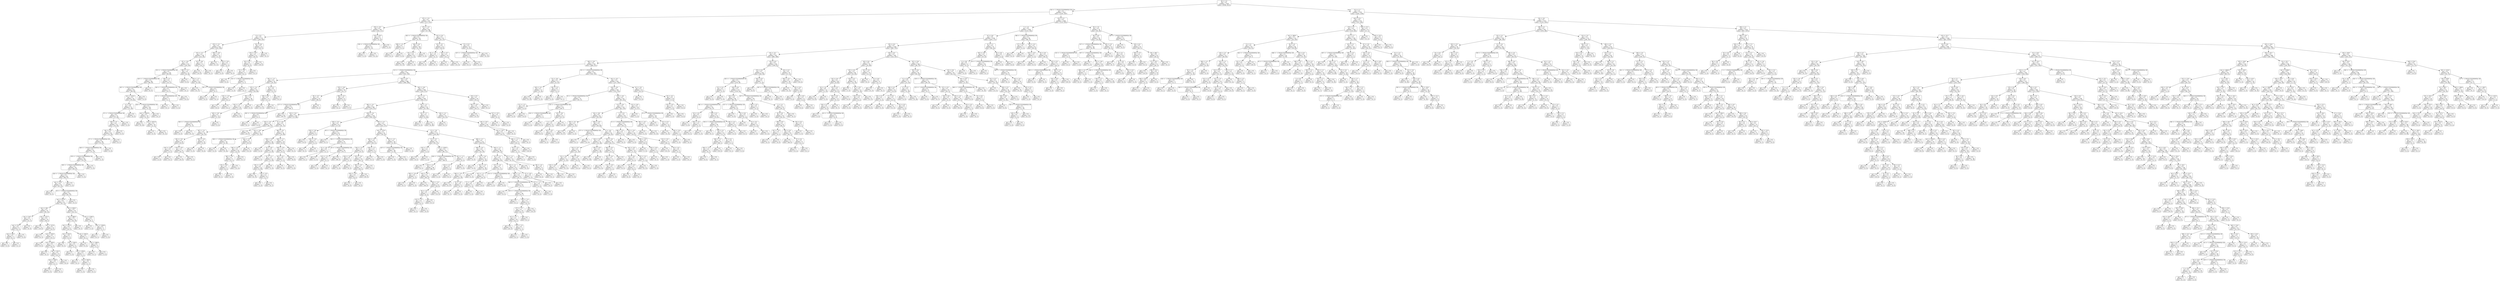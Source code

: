 digraph Tree {
node [shape=box, style="rounded", color="black", fontname=helvetica] ;
edge [fontname=helvetica] ;
0 [label="66 <= 1.0\ngini = 0.5\nsamples = 3344\nvalue = [2596, 2613]"] ;
1 [label="316 <= -1.7014117331926443e+38\ngini = 0.5\nsamples = 1547\nvalue = [1334, 1067]"] ;
0 -> 1 [labeldistance=2.5, labelangle=45, headlabel="True"] ;
2 [label="275 <= -2.5\ngini = 0.5\nsamples = 267\nvalue = [177, 215]"] ;
1 -> 2 ;
3 [label="254 <= -0.2\ngini = 0.5\nsamples = 181\nvalue = [150, 117]"] ;
2 -> 3 ;
4 [label="9 <= -0.1\ngini = 0.5\nsamples = 172\nvalue = [148, 105]"] ;
3 -> 4 ;
5 [label="235 <= -2.1\ngini = 0.5\nsamples = 150\nvalue = [124, 100]"] ;
4 -> 5 ;
6 [label="337 <= -5.3\ngini = 0.5\nsamples = 138\nvalue = [121, 85]"] ;
5 -> 6 ;
7 [label="87 <= -5.8\ngini = 0.5\nsamples = 127\nvalue = [107, 84]"] ;
6 -> 7 ;
8 [label="372 <= -1.7014117331926443e+38\ngini = 0.5\nsamples = 110\nvalue = [99, 66]"] ;
7 -> 8 ;
9 [label="324 <= -1.7014117331926443e+38\ngini = 0.5\nsamples = 98\nvalue = [84, 64]"] ;
8 -> 9 ;
10 [label="367 <= -1.7014117331926443e+38\ngini = 0.5\nsamples = 95\nvalue = [84, 60]"] ;
9 -> 10 ;
11 [label="rain <= 1219.5\ngini = 0.5\nsamples = 93\nvalue = [79, 60]"] ;
10 -> 11 ;
12 [label="17 <= 0.8\ngini = 0.4\nsamples = 73\nvalue = [77, 28]"] ;
11 -> 12 ;
13 [label="57 <= -1.7014117331926443e+38\ngini = 0.4\nsamples = 72\nvalue = [77, 26]"] ;
12 -> 13 ;
14 [label="364 <= 1.9\ngini = 0.4\nsamples = 70\nvalue = [74, 26]"] ;
13 -> 14 ;
15 [label="361 <= 0.4\ngini = 0.4\nsamples = 69\nvalue = [72, 26]"] ;
14 -> 15 ;
16 [label="17 <= -1.7014117331926443e+38\ngini = 0.4\nsamples = 68\nvalue = [72, 25]"] ;
15 -> 16 ;
17 [label="140 <= -1.7014117331926443e+38\ngini = 0.4\nsamples = 67\nvalue = [71, 25]"] ;
16 -> 17 ;
18 [label="379 <= -1.7014117331926443e+38\ngini = 0.4\nsamples = 66\nvalue = [70, 25]"] ;
17 -> 18 ;
19 [label="344 <= -1.7014117331926443e+38\ngini = 0.4\nsamples = 65\nvalue = [69, 25]"] ;
18 -> 19 ;
20 [label="320 <= -1.7014117331926443e+38\ngini = 0.4\nsamples = 64\nvalue = [68, 25]"] ;
19 -> 20 ;
21 [label="rain <= 13.0\ngini = 0.4\nsamples = 63\nvalue = [67, 25]"] ;
20 -> 21 ;
22 [label="gini = 0.0\nsamples = 1\nvalue = [0, 2]"] ;
21 -> 22 ;
23 [label="20 <= -1.7014117331926443e+38\ngini = 0.4\nsamples = 62\nvalue = [67, 23]"] ;
21 -> 23 ;
24 [label="rain <= 413.0\ngini = 0.4\nsamples = 61\nvalue = [67, 21]"] ;
23 -> 24 ;
25 [label="rain <= 38.5\ngini = 0.3\nsamples = 41\nvalue = [49, 10]"] ;
24 -> 25 ;
26 [label="rain <= 34.5\ngini = 0.4\nsamples = 9\nvalue = [11, 5]"] ;
25 -> 26 ;
27 [label="rain <= 23.5\ngini = 0.2\nsamples = 8\nvalue = [11, 1]"] ;
26 -> 27 ;
28 [label="rain <= 18.5\ngini = 0.2\nsamples = 5\nvalue = [6, 1]"] ;
27 -> 28 ;
29 [label="gini = 0.0\nsamples = 2\nvalue = [3, 0]"] ;
28 -> 29 ;
30 [label="gini = 0.4\nsamples = 3\nvalue = [3, 1]"] ;
28 -> 30 ;
31 [label="gini = 0.0\nsamples = 3\nvalue = [5, 0]"] ;
27 -> 31 ;
32 [label="gini = 0.0\nsamples = 1\nvalue = [0, 4]"] ;
26 -> 32 ;
33 [label="rain <= 121.5\ngini = 0.2\nsamples = 32\nvalue = [38, 5]"] ;
25 -> 33 ;
34 [label="gini = 0.0\nsamples = 13\nvalue = [19, 0]"] ;
33 -> 34 ;
35 [label="rain <= 127.0\ngini = 0.3\nsamples = 19\nvalue = [19, 5]"] ;
33 -> 35 ;
36 [label="gini = 0.0\nsamples = 2\nvalue = [0, 3]"] ;
35 -> 36 ;
37 [label="rain <= 230.0\ngini = 0.2\nsamples = 17\nvalue = [19, 2]"] ;
35 -> 37 ;
38 [label="gini = 0.0\nsamples = 6\nvalue = [9, 0]"] ;
37 -> 38 ;
39 [label="rain <= 269.0\ngini = 0.3\nsamples = 11\nvalue = [10, 2]"] ;
37 -> 39 ;
40 [label="gini = 0.0\nsamples = 1\nvalue = [0, 1]"] ;
39 -> 40 ;
41 [label="rain <= 321.5\ngini = 0.2\nsamples = 10\nvalue = [10, 1]"] ;
39 -> 41 ;
42 [label="rain <= 318.5\ngini = 0.4\nsamples = 3\nvalue = [2, 1]"] ;
41 -> 42 ;
43 [label="gini = 0.0\nsamples = 2\nvalue = [2, 0]"] ;
42 -> 43 ;
44 [label="gini = 0.0\nsamples = 1\nvalue = [0, 1]"] ;
42 -> 44 ;
45 [label="gini = 0.0\nsamples = 7\nvalue = [8, 0]"] ;
41 -> 45 ;
46 [label="rain <= 834.5\ngini = 0.5\nsamples = 20\nvalue = [18, 11]"] ;
24 -> 46 ;
47 [label="rain <= 680.0\ngini = 0.5\nsamples = 15\nvalue = [10, 10]"] ;
46 -> 47 ;
48 [label="rain <= 515.5\ngini = 0.4\nsamples = 12\nvalue = [10, 5]"] ;
47 -> 48 ;
49 [label="rain <= 416.5\ngini = 0.4\nsamples = 5\nvalue = [2, 4]"] ;
48 -> 49 ;
50 [label="gini = 0.0\nsamples = 1\nvalue = [0, 2]"] ;
49 -> 50 ;
51 [label="rain <= 436.5\ngini = 0.5\nsamples = 4\nvalue = [2, 2]"] ;
49 -> 51 ;
52 [label="gini = 0.0\nsamples = 1\nvalue = [1, 0]"] ;
51 -> 52 ;
53 [label="rain <= 478.0\ngini = 0.4\nsamples = 3\nvalue = [1, 2]"] ;
51 -> 53 ;
54 [label="gini = 0.0\nsamples = 1\nvalue = [0, 1]"] ;
53 -> 54 ;
55 [label="rain <= 502.0\ngini = 0.5\nsamples = 2\nvalue = [1, 1]"] ;
53 -> 55 ;
56 [label="gini = 0.0\nsamples = 1\nvalue = [1, 0]"] ;
55 -> 56 ;
57 [label="gini = 0.0\nsamples = 1\nvalue = [0, 1]"] ;
55 -> 57 ;
58 [label="rain <= 565.0\ngini = 0.2\nsamples = 7\nvalue = [8, 1]"] ;
48 -> 58 ;
59 [label="gini = 0.0\nsamples = 3\nvalue = [5, 0]"] ;
58 -> 59 ;
60 [label="rain <= 589.0\ngini = 0.4\nsamples = 4\nvalue = [3, 1]"] ;
58 -> 60 ;
61 [label="gini = 0.0\nsamples = 1\nvalue = [0, 1]"] ;
60 -> 61 ;
62 [label="gini = 0.0\nsamples = 3\nvalue = [3, 0]"] ;
60 -> 62 ;
63 [label="gini = 0.0\nsamples = 3\nvalue = [0, 5]"] ;
47 -> 63 ;
64 [label="rain <= 1146.5\ngini = 0.2\nsamples = 5\nvalue = [8, 1]"] ;
46 -> 64 ;
65 [label="gini = 0.0\nsamples = 3\nvalue = [7, 0]"] ;
64 -> 65 ;
66 [label="rain <= 1194.0\ngini = 0.5\nsamples = 2\nvalue = [1, 1]"] ;
64 -> 66 ;
67 [label="gini = 0.0\nsamples = 1\nvalue = [0, 1]"] ;
66 -> 67 ;
68 [label="gini = 0.0\nsamples = 1\nvalue = [1, 0]"] ;
66 -> 68 ;
69 [label="gini = 0.0\nsamples = 1\nvalue = [0, 2]"] ;
23 -> 69 ;
70 [label="gini = 0.0\nsamples = 1\nvalue = [1, 0]"] ;
20 -> 70 ;
71 [label="gini = 0.0\nsamples = 1\nvalue = [1, 0]"] ;
19 -> 71 ;
72 [label="gini = 0.0\nsamples = 1\nvalue = [1, 0]"] ;
18 -> 72 ;
73 [label="gini = 0.0\nsamples = 1\nvalue = [1, 0]"] ;
17 -> 73 ;
74 [label="gini = 0.0\nsamples = 1\nvalue = [1, 0]"] ;
16 -> 74 ;
75 [label="gini = 0.0\nsamples = 1\nvalue = [0, 1]"] ;
15 -> 75 ;
76 [label="gini = 0.0\nsamples = 1\nvalue = [2, 0]"] ;
14 -> 76 ;
77 [label="gini = 0.0\nsamples = 2\nvalue = [3, 0]"] ;
13 -> 77 ;
78 [label="gini = 0.0\nsamples = 1\nvalue = [0, 2]"] ;
12 -> 78 ;
79 [label="220 <= -1.7014117331926443e+38\ngini = 0.1\nsamples = 20\nvalue = [2, 32]"] ;
11 -> 79 ;
80 [label="rain <= 2162.0\ngini = 0.1\nsamples = 19\nvalue = [2, 31]"] ;
79 -> 80 ;
81 [label="gini = 0.0\nsamples = 9\nvalue = [0, 19]"] ;
80 -> 81 ;
82 [label="rain <= 2472.0\ngini = 0.2\nsamples = 10\nvalue = [2, 12]"] ;
80 -> 82 ;
83 [label="gini = 0.0\nsamples = 2\nvalue = [2, 0]"] ;
82 -> 83 ;
84 [label="gini = 0.0\nsamples = 8\nvalue = [0, 12]"] ;
82 -> 84 ;
85 [label="gini = 0.0\nsamples = 1\nvalue = [0, 1]"] ;
79 -> 85 ;
86 [label="gini = 0.0\nsamples = 2\nvalue = [5, 0]"] ;
10 -> 86 ;
87 [label="gini = 0.0\nsamples = 3\nvalue = [0, 4]"] ;
9 -> 87 ;
88 [label="199 <= 1.5\ngini = 0.2\nsamples = 12\nvalue = [15, 2]"] ;
8 -> 88 ;
89 [label="363 <= -1.7014117331926443e+38\ngini = 0.1\nsamples = 11\nvalue = [15, 1]"] ;
88 -> 89 ;
90 [label="327 <= -1.7014117331926443e+38\ngini = 0.5\nsamples = 2\nvalue = [1, 1]"] ;
89 -> 90 ;
91 [label="gini = 0.0\nsamples = 1\nvalue = [0, 1]"] ;
90 -> 91 ;
92 [label="gini = 0.0\nsamples = 1\nvalue = [1, 0]"] ;
90 -> 92 ;
93 [label="gini = 0.0\nsamples = 9\nvalue = [14, 0]"] ;
89 -> 93 ;
94 [label="gini = 0.0\nsamples = 1\nvalue = [0, 1]"] ;
88 -> 94 ;
95 [label="280 <= -5.2\ngini = 0.4\nsamples = 17\nvalue = [8, 18]"] ;
7 -> 95 ;
96 [label="gini = 0.0\nsamples = 2\nvalue = [4, 0]"] ;
95 -> 96 ;
97 [label="379 <= -3.7\ngini = 0.3\nsamples = 15\nvalue = [4, 18]"] ;
95 -> 97 ;
98 [label="gini = 0.0\nsamples = 10\nvalue = [0, 17]"] ;
97 -> 98 ;
99 [label="351 <= -1.7014117331926443e+38\ngini = 0.3\nsamples = 5\nvalue = [4, 1]"] ;
97 -> 99 ;
100 [label="gini = 0.0\nsamples = 4\nvalue = [4, 0]"] ;
99 -> 100 ;
101 [label="gini = 0.0\nsamples = 1\nvalue = [0, 1]"] ;
99 -> 101 ;
102 [label="63 <= -0.8\ngini = 0.1\nsamples = 11\nvalue = [14, 1]"] ;
6 -> 102 ;
103 [label="gini = 0.0\nsamples = 10\nvalue = [14, 0]"] ;
102 -> 103 ;
104 [label="gini = 0.0\nsamples = 1\nvalue = [0, 1]"] ;
102 -> 104 ;
105 [label="299 <= -0.8\ngini = 0.3\nsamples = 12\nvalue = [3, 15]"] ;
5 -> 105 ;
106 [label="gini = 0.0\nsamples = 9\nvalue = [0, 13]"] ;
105 -> 106 ;
107 [label="210 <= -0.4\ngini = 0.5\nsamples = 3\nvalue = [3, 2]"] ;
105 -> 107 ;
108 [label="gini = 0.0\nsamples = 2\nvalue = [3, 0]"] ;
107 -> 108 ;
109 [label="gini = 0.0\nsamples = 1\nvalue = [0, 2]"] ;
107 -> 109 ;
110 [label="351 <= 8.4\ngini = 0.3\nsamples = 22\nvalue = [24, 5]"] ;
4 -> 110 ;
111 [label="154 <= -0.9\ngini = 0.2\nsamples = 21\nvalue = [24, 4]"] ;
110 -> 111 ;
112 [label="49 <= 0.3\ngini = 0.5\nsamples = 9\nvalue = [6, 4]"] ;
111 -> 112 ;
113 [label="74 <= -0.4\ngini = 0.2\nsamples = 6\nvalue = [6, 1]"] ;
112 -> 113 ;
114 [label="gini = 0.0\nsamples = 4\nvalue = [5, 0]"] ;
113 -> 114 ;
115 [label="155 <= -1.7014117331926443e+38\ngini = 0.5\nsamples = 2\nvalue = [1, 1]"] ;
113 -> 115 ;
116 [label="gini = 0.0\nsamples = 1\nvalue = [1, 0]"] ;
115 -> 116 ;
117 [label="gini = 0.0\nsamples = 1\nvalue = [0, 1]"] ;
115 -> 117 ;
118 [label="gini = 0.0\nsamples = 3\nvalue = [0, 3]"] ;
112 -> 118 ;
119 [label="gini = 0.0\nsamples = 12\nvalue = [18, 0]"] ;
111 -> 119 ;
120 [label="gini = 0.0\nsamples = 1\nvalue = [0, 1]"] ;
110 -> 120 ;
121 [label="118 <= 25.0\ngini = 0.2\nsamples = 9\nvalue = [2, 12]"] ;
3 -> 121 ;
122 [label="138 <= -1.7014117331926443e+38\ngini = 0.1\nsamples = 8\nvalue = [1, 12]"] ;
121 -> 122 ;
123 [label="gini = 0.0\nsamples = 1\nvalue = [1, 0]"] ;
122 -> 123 ;
124 [label="gini = 0.0\nsamples = 7\nvalue = [0, 12]"] ;
122 -> 124 ;
125 [label="gini = 0.0\nsamples = 1\nvalue = [1, 0]"] ;
121 -> 125 ;
126 [label="375 <= -1.0\ngini = 0.3\nsamples = 86\nvalue = [27, 98]"] ;
2 -> 126 ;
127 [label="302 <= -1.7014117331926443e+38\ngini = 0.1\nsamples = 52\nvalue = [5, 75]"] ;
126 -> 127 ;
128 [label="368 <= -1.5\ngini = 0.5\nsamples = 4\nvalue = [3, 3]"] ;
127 -> 128 ;
129 [label="gini = 0.0\nsamples = 2\nvalue = [0, 3]"] ;
128 -> 129 ;
130 [label="gini = 0.0\nsamples = 2\nvalue = [3, 0]"] ;
128 -> 130 ;
131 [label="200 <= 4.0\ngini = 0.1\nsamples = 48\nvalue = [2, 72]"] ;
127 -> 131 ;
132 [label="251 <= 2.7\ngini = 0.0\nsamples = 47\nvalue = [1, 72]"] ;
131 -> 132 ;
133 [label="gini = 0.0\nsamples = 46\nvalue = [0, 72]"] ;
132 -> 133 ;
134 [label="gini = 0.0\nsamples = 1\nvalue = [1, 0]"] ;
132 -> 134 ;
135 [label="gini = 0.0\nsamples = 1\nvalue = [1, 0]"] ;
131 -> 135 ;
136 [label="215 <= 0.4\ngini = 0.5\nsamples = 34\nvalue = [22, 23]"] ;
126 -> 136 ;
137 [label="44 <= -0.7\ngini = 0.4\nsamples = 19\nvalue = [20, 8]"] ;
136 -> 137 ;
138 [label="81 <= -1.2\ngini = 0.5\nsamples = 9\nvalue = [5, 7]"] ;
137 -> 138 ;
139 [label="gini = 0.0\nsamples = 4\nvalue = [5, 0]"] ;
138 -> 139 ;
140 [label="gini = 0.0\nsamples = 5\nvalue = [0, 7]"] ;
138 -> 140 ;
141 [label="104 <= -0.7\ngini = 0.1\nsamples = 10\nvalue = [15, 1]"] ;
137 -> 141 ;
142 [label="gini = 0.0\nsamples = 1\nvalue = [0, 1]"] ;
141 -> 142 ;
143 [label="gini = 0.0\nsamples = 9\nvalue = [15, 0]"] ;
141 -> 143 ;
144 [label="75 <= 0.3\ngini = 0.2\nsamples = 15\nvalue = [2, 15]"] ;
136 -> 144 ;
145 [label="147 <= -1.7014117331926443e+38\ngini = 0.4\nsamples = 3\nvalue = [2, 1]"] ;
144 -> 145 ;
146 [label="gini = 0.0\nsamples = 1\nvalue = [0, 1]"] ;
145 -> 146 ;
147 [label="gini = 0.0\nsamples = 2\nvalue = [2, 0]"] ;
145 -> 147 ;
148 [label="gini = 0.0\nsamples = 12\nvalue = [0, 14]"] ;
144 -> 148 ;
149 [label="223 <= 2.2\ngini = 0.5\nsamples = 1280\nvalue = [1157, 852]"] ;
1 -> 149 ;
150 [label="7 <= 1.0\ngini = 0.5\nsamples = 1204\nvalue = [1115, 783]"] ;
149 -> 150 ;
151 [label="67 <= 0.8\ngini = 0.5\nsamples = 1156\nvalue = [1047, 771]"] ;
150 -> 151 ;
152 [label="355 <= 0.4\ngini = 0.5\nsamples = 1109\nvalue = [987, 755]"] ;
151 -> 152 ;
153 [label="85 <= -0.3\ngini = 0.5\nsamples = 927\nvalue = [865, 588]"] ;
152 -> 153 ;
154 [label="166 <= -0.9\ngini = 0.5\nsamples = 763\nvalue = [666, 521]"] ;
153 -> 154 ;
155 [label="113 <= -1.7014117331926443e+38\ngini = 0.5\nsamples = 541\nvalue = [525, 330]"] ;
154 -> 155 ;
156 [label="301 <= -1.2\ngini = 0.5\nsamples = 55\nvalue = [35, 50]"] ;
155 -> 156 ;
157 [label="279 <= -5.2\ngini = 0.4\nsamples = 43\nvalue = [18, 48]"] ;
156 -> 157 ;
158 [label="142 <= -1.0\ngini = 0.2\nsamples = 5\nvalue = [8, 1]"] ;
157 -> 158 ;
159 [label="gini = 0.0\nsamples = 4\nvalue = [8, 0]"] ;
158 -> 159 ;
160 [label="gini = 0.0\nsamples = 1\nvalue = [0, 1]"] ;
158 -> 160 ;
161 [label="395 <= 0.1\ngini = 0.3\nsamples = 38\nvalue = [10, 47]"] ;
157 -> 161 ;
162 [label="243 <= -3.4\ngini = 0.2\nsamples = 35\nvalue = [7, 47]"] ;
161 -> 162 ;
163 [label="164 <= -4.9\ngini = 0.5\nsamples = 13\nvalue = [7, 13]"] ;
162 -> 163 ;
164 [label="350 <= -1.7014117331926443e+38\ngini = 0.2\nsamples = 8\nvalue = [2, 13]"] ;
163 -> 164 ;
165 [label="gini = 0.0\nsamples = 1\nvalue = [2, 0]"] ;
164 -> 165 ;
166 [label="gini = 0.0\nsamples = 7\nvalue = [0, 13]"] ;
164 -> 166 ;
167 [label="gini = 0.0\nsamples = 5\nvalue = [5, 0]"] ;
163 -> 167 ;
168 [label="gini = 0.0\nsamples = 22\nvalue = [0, 34]"] ;
162 -> 168 ;
169 [label="gini = 0.0\nsamples = 3\nvalue = [3, 0]"] ;
161 -> 169 ;
170 [label="63 <= 0.1\ngini = 0.2\nsamples = 12\nvalue = [17, 2]"] ;
156 -> 170 ;
171 [label="240 <= 0.6\ngini = 0.1\nsamples = 11\nvalue = [17, 1]"] ;
170 -> 171 ;
172 [label="gini = 0.0\nsamples = 10\nvalue = [17, 0]"] ;
171 -> 172 ;
173 [label="gini = 0.0\nsamples = 1\nvalue = [0, 1]"] ;
171 -> 173 ;
174 [label="gini = 0.0\nsamples = 1\nvalue = [0, 1]"] ;
170 -> 174 ;
175 [label="329 <= -6.0\ngini = 0.5\nsamples = 486\nvalue = [490, 280]"] ;
155 -> 175 ;
176 [label="379 <= -0.8\ngini = 0.2\nsamples = 38\nvalue = [51, 7]"] ;
175 -> 176 ;
177 [label="28 <= -0.7\ngini = 0.1\nsamples = 32\nvalue = [48, 2]"] ;
176 -> 177 ;
178 [label="117 <= -1.7014117331926443e+38\ngini = 0.0\nsamples = 31\nvalue = [48, 1]"] ;
177 -> 178 ;
179 [label="262 <= -1.7014117331926443e+38\ngini = 0.4\nsamples = 3\nvalue = [3, 1]"] ;
178 -> 179 ;
180 [label="gini = 0.0\nsamples = 1\nvalue = [0, 1]"] ;
179 -> 180 ;
181 [label="gini = 0.0\nsamples = 2\nvalue = [3, 0]"] ;
179 -> 181 ;
182 [label="gini = 0.0\nsamples = 28\nvalue = [45, 0]"] ;
178 -> 182 ;
183 [label="gini = 0.0\nsamples = 1\nvalue = [0, 1]"] ;
177 -> 183 ;
184 [label="286 <= -0.7\ngini = 0.5\nsamples = 6\nvalue = [3, 5]"] ;
176 -> 184 ;
185 [label="gini = 0.0\nsamples = 4\nvalue = [0, 5]"] ;
184 -> 185 ;
186 [label="gini = 0.0\nsamples = 2\nvalue = [3, 0]"] ;
184 -> 186 ;
187 [label="182 <= -0.8\ngini = 0.5\nsamples = 448\nvalue = [439, 273]"] ;
175 -> 187 ;
188 [label="247 <= -1.1\ngini = 0.5\nsamples = 424\nvalue = [400, 271]"] ;
187 -> 188 ;
189 [label="385 <= -4.3\ngini = 0.5\nsamples = 385\nvalue = [379, 231]"] ;
188 -> 189 ;
190 [label="134 <= -5.0\ngini = 0.5\nsamples = 107\nvalue = [77, 86]"] ;
189 -> 190 ;
191 [label="218 <= -5.0\ngini = 0.4\nsamples = 36\nvalue = [36, 14]"] ;
190 -> 191 ;
192 [label="187 <= -5.2\ngini = 0.5\nsamples = 26\nvalue = [20, 14]"] ;
191 -> 192 ;
193 [label="181 <= -5.6\ngini = 0.4\nsamples = 18\nvalue = [19, 6]"] ;
192 -> 193 ;
194 [label="347 <= -6.0\ngini = 0.5\nsamples = 6\nvalue = [3, 5]"] ;
193 -> 194 ;
195 [label="gini = 0.0\nsamples = 2\nvalue = [3, 0]"] ;
194 -> 195 ;
196 [label="gini = 0.0\nsamples = 4\nvalue = [0, 5]"] ;
194 -> 196 ;
197 [label="319 <= -4.9\ngini = 0.1\nsamples = 12\nvalue = [16, 1]"] ;
193 -> 197 ;
198 [label="gini = 0.0\nsamples = 11\nvalue = [16, 0]"] ;
197 -> 198 ;
199 [label="gini = 0.0\nsamples = 1\nvalue = [0, 1]"] ;
197 -> 199 ;
200 [label="100 <= -5.9\ngini = 0.2\nsamples = 8\nvalue = [1, 8]"] ;
192 -> 200 ;
201 [label="gini = 0.0\nsamples = 1\nvalue = [1, 0]"] ;
200 -> 201 ;
202 [label="gini = 0.0\nsamples = 7\nvalue = [0, 8]"] ;
200 -> 202 ;
203 [label="gini = 0.0\nsamples = 10\nvalue = [16, 0]"] ;
191 -> 203 ;
204 [label="25 <= -4.6\ngini = 0.5\nsamples = 71\nvalue = [41, 72]"] ;
190 -> 204 ;
205 [label="125 <= -4.8\ngini = 0.5\nsamples = 35\nvalue = [27, 24]"] ;
204 -> 205 ;
206 [label="108 <= -1.7014117331926443e+38\ngini = 0.2\nsamples = 10\nvalue = [2, 16]"] ;
205 -> 206 ;
207 [label="gini = 0.0\nsamples = 2\nvalue = [2, 0]"] ;
206 -> 207 ;
208 [label="gini = 0.0\nsamples = 8\nvalue = [0, 16]"] ;
206 -> 208 ;
209 [label="306 <= -4.7\ngini = 0.4\nsamples = 25\nvalue = [25, 8]"] ;
205 -> 209 ;
210 [label="382 <= -4.7\ngini = 0.5\nsamples = 16\nvalue = [13, 8]"] ;
209 -> 210 ;
211 [label="382 <= -5.0\ngini = 0.1\nsamples = 9\nvalue = [13, 1]"] ;
210 -> 211 ;
212 [label="176 <= -4.9\ngini = 0.4\nsamples = 2\nvalue = [2, 1]"] ;
211 -> 212 ;
213 [label="gini = 0.0\nsamples = 1\nvalue = [0, 1]"] ;
212 -> 213 ;
214 [label="gini = 0.0\nsamples = 1\nvalue = [2, 0]"] ;
212 -> 214 ;
215 [label="gini = 0.0\nsamples = 7\nvalue = [11, 0]"] ;
211 -> 215 ;
216 [label="gini = 0.0\nsamples = 7\nvalue = [0, 7]"] ;
210 -> 216 ;
217 [label="gini = 0.0\nsamples = 9\nvalue = [12, 0]"] ;
209 -> 217 ;
218 [label="366 <= -4.2\ngini = 0.3\nsamples = 36\nvalue = [14, 48]"] ;
204 -> 218 ;
219 [label="248 <= -5.0\ngini = 0.2\nsamples = 26\nvalue = [5, 44]"] ;
218 -> 219 ;
220 [label="gini = 0.0\nsamples = 2\nvalue = [2, 0]"] ;
219 -> 220 ;
221 [label="32 <= -4.6\ngini = 0.1\nsamples = 24\nvalue = [3, 44]"] ;
219 -> 221 ;
222 [label="gini = 0.0\nsamples = 1\nvalue = [1, 0]"] ;
221 -> 222 ;
223 [label="91 <= -1.3\ngini = 0.1\nsamples = 23\nvalue = [2, 44]"] ;
221 -> 223 ;
224 [label="301 <= -4.4\ngini = 0.0\nsamples = 22\nvalue = [1, 44]"] ;
223 -> 224 ;
225 [label="gini = 0.0\nsamples = 16\nvalue = [0, 37]"] ;
224 -> 225 ;
226 [label="136 <= -4.2\ngini = 0.2\nsamples = 6\nvalue = [1, 7]"] ;
224 -> 226 ;
227 [label="gini = 0.0\nsamples = 1\nvalue = [1, 0]"] ;
226 -> 227 ;
228 [label="gini = 0.0\nsamples = 5\nvalue = [0, 7]"] ;
226 -> 228 ;
229 [label="gini = 0.0\nsamples = 1\nvalue = [1, 0]"] ;
223 -> 229 ;
230 [label="184 <= -1.7\ngini = 0.4\nsamples = 10\nvalue = [9, 4]"] ;
218 -> 230 ;
231 [label="106 <= -3.9\ngini = 0.3\nsamples = 8\nvalue = [9, 2]"] ;
230 -> 231 ;
232 [label="94 <= -4.2\ngini = 0.4\nsamples = 3\nvalue = [1, 2]"] ;
231 -> 232 ;
233 [label="gini = 0.0\nsamples = 2\nvalue = [0, 2]"] ;
232 -> 233 ;
234 [label="gini = 0.0\nsamples = 1\nvalue = [1, 0]"] ;
232 -> 234 ;
235 [label="gini = 0.0\nsamples = 5\nvalue = [8, 0]"] ;
231 -> 235 ;
236 [label="gini = 0.0\nsamples = 2\nvalue = [0, 2]"] ;
230 -> 236 ;
237 [label="258 <= -3.4\ngini = 0.4\nsamples = 278\nvalue = [302, 145]"] ;
189 -> 237 ;
238 [label="228 <= -4.2\ngini = 0.2\nsamples = 51\nvalue = [77, 8]"] ;
237 -> 238 ;
239 [label="259 <= -4.8\ngini = 0.5\nsamples = 9\nvalue = [5, 5]"] ;
238 -> 239 ;
240 [label="gini = 0.0\nsamples = 4\nvalue = [4, 0]"] ;
239 -> 240 ;
241 [label="195 <= -3.9\ngini = 0.3\nsamples = 5\nvalue = [1, 5]"] ;
239 -> 241 ;
242 [label="gini = 0.0\nsamples = 4\nvalue = [0, 5]"] ;
241 -> 242 ;
243 [label="gini = 0.0\nsamples = 1\nvalue = [1, 0]"] ;
241 -> 243 ;
244 [label="94 <= -1.7014117331926443e+38\ngini = 0.1\nsamples = 42\nvalue = [72, 3]"] ;
238 -> 244 ;
245 [label="gini = 0.0\nsamples = 1\nvalue = [0, 1]"] ;
244 -> 245 ;
246 [label="336 <= -1.7014117331926443e+38\ngini = 0.1\nsamples = 41\nvalue = [72, 2]"] ;
244 -> 246 ;
247 [label="15 <= -2.8\ngini = 0.4\nsamples = 2\nvalue = [2, 1]"] ;
246 -> 247 ;
248 [label="gini = 0.0\nsamples = 1\nvalue = [0, 1]"] ;
247 -> 248 ;
249 [label="gini = 0.0\nsamples = 1\nvalue = [2, 0]"] ;
247 -> 249 ;
250 [label="39 <= -1.7014117331926443e+38\ngini = 0.0\nsamples = 39\nvalue = [70, 1]"] ;
246 -> 250 ;
251 [label="215 <= -3.1\ngini = 0.4\nsamples = 2\nvalue = [2, 1]"] ;
250 -> 251 ;
252 [label="gini = 0.0\nsamples = 1\nvalue = [2, 0]"] ;
251 -> 252 ;
253 [label="gini = 0.0\nsamples = 1\nvalue = [0, 1]"] ;
251 -> 253 ;
254 [label="gini = 0.0\nsamples = 37\nvalue = [68, 0]"] ;
250 -> 254 ;
255 [label="397 <= -2.3\ngini = 0.5\nsamples = 227\nvalue = [225, 137]"] ;
237 -> 255 ;
256 [label="rain <= 775.0\ngini = 0.5\nsamples = 54\nvalue = [30, 53]"] ;
255 -> 256 ;
257 [label="264 <= -2.1\ngini = 0.4\nsamples = 25\nvalue = [28, 11]"] ;
256 -> 257 ;
258 [label="256 <= -3.3\ngini = 0.3\nsamples = 21\nvalue = [27, 6]"] ;
257 -> 258 ;
259 [label="236 <= -3.6\ngini = 0.4\nsamples = 3\nvalue = [1, 3]"] ;
258 -> 259 ;
260 [label="gini = 0.0\nsamples = 1\nvalue = [1, 0]"] ;
259 -> 260 ;
261 [label="gini = 0.0\nsamples = 2\nvalue = [0, 3]"] ;
259 -> 261 ;
262 [label="370 <= -2.0\ngini = 0.2\nsamples = 18\nvalue = [26, 3]"] ;
258 -> 262 ;
263 [label="180 <= -2.9\ngini = 0.1\nsamples = 17\nvalue = [26, 2]"] ;
262 -> 263 ;
264 [label="355 <= -2.9\ngini = 0.4\nsamples = 7\nvalue = [6, 2]"] ;
263 -> 264 ;
265 [label="gini = 0.0\nsamples = 5\nvalue = [6, 0]"] ;
264 -> 265 ;
266 [label="gini = 0.0\nsamples = 2\nvalue = [0, 2]"] ;
264 -> 266 ;
267 [label="gini = 0.0\nsamples = 10\nvalue = [20, 0]"] ;
263 -> 267 ;
268 [label="gini = 0.0\nsamples = 1\nvalue = [0, 1]"] ;
262 -> 268 ;
269 [label="228 <= -1.1\ngini = 0.3\nsamples = 4\nvalue = [1, 5]"] ;
257 -> 269 ;
270 [label="gini = 0.0\nsamples = 3\nvalue = [0, 5]"] ;
269 -> 270 ;
271 [label="gini = 0.0\nsamples = 1\nvalue = [1, 0]"] ;
269 -> 271 ;
272 [label="323 <= -1.5\ngini = 0.1\nsamples = 29\nvalue = [2, 42]"] ;
256 -> 272 ;
273 [label="237 <= -1.7014117331926443e+38\ngini = 0.0\nsamples = 28\nvalue = [1, 42]"] ;
272 -> 273 ;
274 [label="gini = 0.0\nsamples = 1\nvalue = [1, 0]"] ;
273 -> 274 ;
275 [label="gini = 0.0\nsamples = 27\nvalue = [0, 42]"] ;
273 -> 275 ;
276 [label="gini = 0.0\nsamples = 1\nvalue = [1, 0]"] ;
272 -> 276 ;
277 [label="13 <= -1.8\ngini = 0.4\nsamples = 173\nvalue = [195, 84]"] ;
255 -> 277 ;
278 [label="73 <= -2.7\ngini = 0.3\nsamples = 61\nvalue = [91, 17]"] ;
277 -> 278 ;
279 [label="167 <= -1.7\ngini = 0.2\nsamples = 5\nvalue = [1, 6]"] ;
278 -> 279 ;
280 [label="gini = 0.0\nsamples = 4\nvalue = [0, 6]"] ;
279 -> 280 ;
281 [label="gini = 0.0\nsamples = 1\nvalue = [1, 0]"] ;
279 -> 281 ;
282 [label="rain <= 1329.5\ngini = 0.2\nsamples = 56\nvalue = [90, 11]"] ;
278 -> 282 ;
283 [label="238 <= -1.7014117331926443e+38\ngini = 0.1\nsamples = 49\nvalue = [86, 6]"] ;
282 -> 283 ;
284 [label="gini = 0.0\nsamples = 1\nvalue = [0, 1]"] ;
283 -> 284 ;
285 [label="339 <= -2.4\ngini = 0.1\nsamples = 48\nvalue = [86, 5]"] ;
283 -> 285 ;
286 [label="359 <= -2.0\ngini = 0.5\nsamples = 2\nvalue = [1, 1]"] ;
285 -> 286 ;
287 [label="gini = 0.0\nsamples = 1\nvalue = [0, 1]"] ;
286 -> 287 ;
288 [label="gini = 0.0\nsamples = 1\nvalue = [1, 0]"] ;
286 -> 288 ;
289 [label="370 <= -2.0\ngini = 0.1\nsamples = 46\nvalue = [85, 4]"] ;
285 -> 289 ;
290 [label="gini = 0.0\nsamples = 23\nvalue = [46, 0]"] ;
289 -> 290 ;
291 [label="128 <= -1.9\ngini = 0.2\nsamples = 23\nvalue = [39, 4]"] ;
289 -> 291 ;
292 [label="26 <= -2.0\ngini = 0.5\nsamples = 7\nvalue = [4, 4]"] ;
291 -> 292 ;
293 [label="215 <= -2.1\ngini = 0.3\nsamples = 5\nvalue = [4, 1]"] ;
292 -> 293 ;
294 [label="gini = 0.0\nsamples = 1\nvalue = [0, 1]"] ;
293 -> 294 ;
295 [label="gini = 0.0\nsamples = 4\nvalue = [4, 0]"] ;
293 -> 295 ;
296 [label="gini = 0.0\nsamples = 2\nvalue = [0, 3]"] ;
292 -> 296 ;
297 [label="gini = 0.0\nsamples = 16\nvalue = [35, 0]"] ;
291 -> 297 ;
298 [label="161 <= -1.7\ngini = 0.5\nsamples = 7\nvalue = [4, 5]"] ;
282 -> 298 ;
299 [label="319 <= -2.1\ngini = 0.3\nsamples = 5\nvalue = [1, 5]"] ;
298 -> 299 ;
300 [label="gini = 0.0\nsamples = 1\nvalue = [1, 0]"] ;
299 -> 300 ;
301 [label="gini = 0.0\nsamples = 4\nvalue = [0, 5]"] ;
299 -> 301 ;
302 [label="gini = 0.0\nsamples = 2\nvalue = [3, 0]"] ;
298 -> 302 ;
303 [label="368 <= -1.7\ngini = 0.5\nsamples = 112\nvalue = [104, 67]"] ;
277 -> 303 ;
304 [label="348 <= -2.0\ngini = 0.4\nsamples = 26\nvalue = [10, 34]"] ;
303 -> 304 ;
305 [label="gini = 0.0\nsamples = 3\nvalue = [5, 0]"] ;
304 -> 305 ;
306 [label="135 <= -2.6\ngini = 0.2\nsamples = 23\nvalue = [5, 34]"] ;
304 -> 306 ;
307 [label="gini = 0.0\nsamples = 1\nvalue = [2, 0]"] ;
306 -> 307 ;
308 [label="101 <= -1.0\ngini = 0.1\nsamples = 22\nvalue = [3, 34]"] ;
306 -> 308 ;
309 [label="369 <= -1.8\ngini = 0.1\nsamples = 21\nvalue = [2, 34]"] ;
308 -> 309 ;
310 [label="gini = 0.0\nsamples = 16\nvalue = [0, 27]"] ;
309 -> 310 ;
311 [label="74 <= -1.8\ngini = 0.3\nsamples = 5\nvalue = [2, 7]"] ;
309 -> 311 ;
312 [label="gini = 0.0\nsamples = 3\nvalue = [0, 7]"] ;
311 -> 312 ;
313 [label="gini = 0.0\nsamples = 2\nvalue = [2, 0]"] ;
311 -> 313 ;
314 [label="gini = 0.0\nsamples = 1\nvalue = [1, 0]"] ;
308 -> 314 ;
315 [label="359 <= -1.1\ngini = 0.4\nsamples = 86\nvalue = [94, 33]"] ;
303 -> 315 ;
316 [label="55 <= -1.5\ngini = 0.3\nsamples = 72\nvalue = [88, 20]"] ;
315 -> 316 ;
317 [label="237 <= -1.6\ngini = 0.5\nsamples = 17\nvalue = [11, 11]"] ;
316 -> 317 ;
318 [label="227 <= -1.7\ngini = 0.4\nsamples = 11\nvalue = [10, 3]"] ;
317 -> 318 ;
319 [label="77 <= -1.9\ngini = 0.4\nsamples = 4\nvalue = [1, 3]"] ;
318 -> 319 ;
320 [label="gini = 0.0\nsamples = 1\nvalue = [1, 0]"] ;
319 -> 320 ;
321 [label="gini = 0.0\nsamples = 3\nvalue = [0, 3]"] ;
319 -> 321 ;
322 [label="gini = 0.0\nsamples = 7\nvalue = [9, 0]"] ;
318 -> 322 ;
323 [label="273 <= -1.7014117331926443e+38\ngini = 0.2\nsamples = 6\nvalue = [1, 8]"] ;
317 -> 323 ;
324 [label="gini = 0.0\nsamples = 1\nvalue = [1, 0]"] ;
323 -> 324 ;
325 [label="gini = 0.0\nsamples = 5\nvalue = [0, 8]"] ;
323 -> 325 ;
326 [label="82 <= -1.1\ngini = 0.2\nsamples = 55\nvalue = [77, 9]"] ;
316 -> 326 ;
327 [label="398 <= -1.1\ngini = 0.2\nsamples = 52\nvalue = [76, 7]"] ;
326 -> 327 ;
328 [label="363 <= -1.7014117331926443e+38\ngini = 0.1\nsamples = 50\nvalue = [75, 5]"] ;
327 -> 328 ;
329 [label="gini = 0.0\nsamples = 2\nvalue = [0, 2]"] ;
328 -> 329 ;
330 [label="370 <= -1.7014117331926443e+38\ngini = 0.1\nsamples = 48\nvalue = [75, 3]"] ;
328 -> 330 ;
331 [label="gini = 0.0\nsamples = 1\nvalue = [0, 1]"] ;
330 -> 331 ;
332 [label="109 <= -1.4\ngini = 0.1\nsamples = 47\nvalue = [75, 2]"] ;
330 -> 332 ;
333 [label="277 <= -1.2\ngini = 0.1\nsamples = 19\nvalue = [23, 2]"] ;
332 -> 333 ;
334 [label="67 <= -1.3\ngini = 0.1\nsamples = 18\nvalue = [23, 1]"] ;
333 -> 334 ;
335 [label="gini = 0.0\nsamples = 16\nvalue = [22, 0]"] ;
334 -> 335 ;
336 [label="370 <= -1.5\ngini = 0.5\nsamples = 2\nvalue = [1, 1]"] ;
334 -> 336 ;
337 [label="gini = 0.0\nsamples = 1\nvalue = [0, 1]"] ;
336 -> 337 ;
338 [label="gini = 0.0\nsamples = 1\nvalue = [1, 0]"] ;
336 -> 338 ;
339 [label="gini = 0.0\nsamples = 1\nvalue = [0, 1]"] ;
333 -> 339 ;
340 [label="gini = 0.0\nsamples = 28\nvalue = [52, 0]"] ;
332 -> 340 ;
341 [label="377 <= -1.1\ngini = 0.4\nsamples = 2\nvalue = [1, 2]"] ;
327 -> 341 ;
342 [label="gini = 0.0\nsamples = 1\nvalue = [0, 2]"] ;
341 -> 342 ;
343 [label="gini = 0.0\nsamples = 1\nvalue = [1, 0]"] ;
341 -> 343 ;
344 [label="57 <= -0.9\ngini = 0.4\nsamples = 3\nvalue = [1, 2]"] ;
326 -> 344 ;
345 [label="gini = 0.0\nsamples = 2\nvalue = [0, 2]"] ;
344 -> 345 ;
346 [label="gini = 0.0\nsamples = 1\nvalue = [1, 0]"] ;
344 -> 346 ;
347 [label="193 <= -1.2\ngini = 0.4\nsamples = 14\nvalue = [6, 13]"] ;
315 -> 347 ;
348 [label="gini = 0.0\nsamples = 8\nvalue = [0, 12]"] ;
347 -> 348 ;
349 [label="88 <= -1.0\ngini = 0.2\nsamples = 6\nvalue = [6, 1]"] ;
347 -> 349 ;
350 [label="gini = 0.0\nsamples = 5\nvalue = [6, 0]"] ;
349 -> 350 ;
351 [label="gini = 0.0\nsamples = 1\nvalue = [0, 1]"] ;
349 -> 351 ;
352 [label="90 <= -1.3\ngini = 0.5\nsamples = 39\nvalue = [21, 40]"] ;
188 -> 352 ;
353 [label="44 <= -1.7\ngini = 0.1\nsamples = 17\nvalue = [2, 28]"] ;
352 -> 353 ;
354 [label="gini = 0.0\nsamples = 1\nvalue = [2, 0]"] ;
353 -> 354 ;
355 [label="gini = 0.0\nsamples = 16\nvalue = [0, 28]"] ;
353 -> 355 ;
356 [label="138 <= -1.2\ngini = 0.5\nsamples = 22\nvalue = [19, 12]"] ;
352 -> 356 ;
357 [label="gini = 0.0\nsamples = 4\nvalue = [0, 7]"] ;
356 -> 357 ;
358 [label="301 <= -0.9\ngini = 0.3\nsamples = 18\nvalue = [19, 5]"] ;
356 -> 358 ;
359 [label="201 <= -0.8\ngini = 0.2\nsamples = 16\nvalue = [19, 2]"] ;
358 -> 359 ;
360 [label="286 <= -1.1\ngini = 0.1\nsamples = 15\nvalue = [19, 1]"] ;
359 -> 360 ;
361 [label="70 <= -1.0\ngini = 0.5\nsamples = 2\nvalue = [1, 1]"] ;
360 -> 361 ;
362 [label="gini = 0.0\nsamples = 1\nvalue = [0, 1]"] ;
361 -> 362 ;
363 [label="gini = 0.0\nsamples = 1\nvalue = [1, 0]"] ;
361 -> 363 ;
364 [label="gini = 0.0\nsamples = 13\nvalue = [18, 0]"] ;
360 -> 364 ;
365 [label="gini = 0.0\nsamples = 1\nvalue = [0, 1]"] ;
359 -> 365 ;
366 [label="gini = 0.0\nsamples = 2\nvalue = [0, 3]"] ;
358 -> 366 ;
367 [label="235 <= 0.5\ngini = 0.1\nsamples = 24\nvalue = [39, 2]"] ;
187 -> 367 ;
368 [label="393 <= -0.4\ngini = 0.0\nsamples = 23\nvalue = [39, 1]"] ;
367 -> 368 ;
369 [label="gini = 0.0\nsamples = 20\nvalue = [37, 0]"] ;
368 -> 369 ;
370 [label="217 <= -0.3\ngini = 0.4\nsamples = 3\nvalue = [2, 1]"] ;
368 -> 370 ;
371 [label="gini = 0.0\nsamples = 1\nvalue = [0, 1]"] ;
370 -> 371 ;
372 [label="gini = 0.0\nsamples = 2\nvalue = [2, 0]"] ;
370 -> 372 ;
373 [label="gini = 0.0\nsamples = 1\nvalue = [0, 1]"] ;
367 -> 373 ;
374 [label="231 <= -1.7014117331926443e+38\ngini = 0.5\nsamples = 222\nvalue = [141, 191]"] ;
154 -> 374 ;
375 [label="32 <= -0.6\ngini = 0.2\nsamples = 21\nvalue = [4, 33]"] ;
374 -> 375 ;
376 [label="140 <= -0.1\ngini = 0.1\nsamples = 17\nvalue = [1, 32]"] ;
375 -> 376 ;
377 [label="gini = 0.0\nsamples = 16\nvalue = [0, 32]"] ;
376 -> 377 ;
378 [label="gini = 0.0\nsamples = 1\nvalue = [1, 0]"] ;
376 -> 378 ;
379 [label="301 <= 2.5\ngini = 0.4\nsamples = 4\nvalue = [3, 1]"] ;
375 -> 379 ;
380 [label="gini = 0.0\nsamples = 3\nvalue = [3, 0]"] ;
379 -> 380 ;
381 [label="gini = 0.0\nsamples = 1\nvalue = [0, 1]"] ;
379 -> 381 ;
382 [label="101 <= -0.2\ngini = 0.5\nsamples = 201\nvalue = [137, 158]"] ;
374 -> 382 ;
383 [label="136 <= -0.9\ngini = 0.5\nsamples = 182\nvalue = [115, 152]"] ;
382 -> 383 ;
384 [label="39 <= -1.7014117331926443e+38\ngini = 0.4\nsamples = 31\nvalue = [30, 11]"] ;
383 -> 384 ;
385 [label="111 <= -2.1\ngini = 0.4\nsamples = 7\nvalue = [2, 6]"] ;
384 -> 385 ;
386 [label="gini = 0.0\nsamples = 2\nvalue = [2, 0]"] ;
385 -> 386 ;
387 [label="gini = 0.0\nsamples = 5\nvalue = [0, 6]"] ;
385 -> 387 ;
388 [label="178 <= -1.7014117331926443e+38\ngini = 0.3\nsamples = 24\nvalue = [28, 5]"] ;
384 -> 388 ;
389 [label="236 <= -1.7014117331926443e+38\ngini = 0.4\nsamples = 3\nvalue = [1, 3]"] ;
388 -> 389 ;
390 [label="gini = 0.0\nsamples = 1\nvalue = [1, 0]"] ;
389 -> 390 ;
391 [label="gini = 0.0\nsamples = 2\nvalue = [0, 3]"] ;
389 -> 391 ;
392 [label="49 <= -0.9\ngini = 0.1\nsamples = 21\nvalue = [27, 2]"] ;
388 -> 392 ;
393 [label="7 <= -1.0\ngini = 0.3\nsamples = 8\nvalue = [7, 2]"] ;
392 -> 393 ;
394 [label="gini = 0.0\nsamples = 5\nvalue = [6, 0]"] ;
393 -> 394 ;
395 [label="40 <= -0.9\ngini = 0.4\nsamples = 3\nvalue = [1, 2]"] ;
393 -> 395 ;
396 [label="gini = 0.0\nsamples = 2\nvalue = [0, 2]"] ;
395 -> 396 ;
397 [label="gini = 0.0\nsamples = 1\nvalue = [1, 0]"] ;
395 -> 397 ;
398 [label="gini = 0.0\nsamples = 13\nvalue = [20, 0]"] ;
392 -> 398 ;
399 [label="159 <= -0.0\ngini = 0.5\nsamples = 151\nvalue = [85, 141]"] ;
383 -> 399 ;
400 [label="113 <= -0.4\ngini = 0.5\nsamples = 132\nvalue = [82, 114]"] ;
399 -> 400 ;
401 [label="96 <= -0.8\ngini = 0.4\nsamples = 92\nvalue = [45, 93]"] ;
400 -> 401 ;
402 [label="244 <= -0.1\ngini = 0.1\nsamples = 21\nvalue = [1, 27]"] ;
401 -> 402 ;
403 [label="gini = 0.0\nsamples = 20\nvalue = [0, 27]"] ;
402 -> 403 ;
404 [label="gini = 0.0\nsamples = 1\nvalue = [1, 0]"] ;
402 -> 404 ;
405 [label="308 <= -0.9\ngini = 0.5\nsamples = 71\nvalue = [44, 66]"] ;
401 -> 405 ;
406 [label="277 <= -1.7014117331926443e+38\ngini = 0.1\nsamples = 8\nvalue = [12, 1]"] ;
405 -> 406 ;
407 [label="gini = 0.0\nsamples = 1\nvalue = [0, 1]"] ;
406 -> 407 ;
408 [label="gini = 0.0\nsamples = 7\nvalue = [12, 0]"] ;
406 -> 408 ;
409 [label="6 <= -0.6\ngini = 0.4\nsamples = 63\nvalue = [32, 65]"] ;
405 -> 409 ;
410 [label="144 <= -0.6\ngini = 0.3\nsamples = 37\nvalue = [12, 48]"] ;
409 -> 410 ;
411 [label="152 <= -0.7\ngini = 0.5\nsamples = 21\nvalue = [11, 18]"] ;
410 -> 411 ;
412 [label="76 <= -0.9\ngini = 0.1\nsamples = 11\nvalue = [1, 14]"] ;
411 -> 412 ;
413 [label="134 <= -0.8\ngini = 0.5\nsamples = 2\nvalue = [1, 1]"] ;
412 -> 413 ;
414 [label="gini = 0.0\nsamples = 1\nvalue = [0, 1]"] ;
413 -> 414 ;
415 [label="gini = 0.0\nsamples = 1\nvalue = [1, 0]"] ;
413 -> 415 ;
416 [label="gini = 0.0\nsamples = 9\nvalue = [0, 13]"] ;
412 -> 416 ;
417 [label="268 <= -0.6\ngini = 0.4\nsamples = 10\nvalue = [10, 4]"] ;
411 -> 417 ;
418 [label="gini = 0.0\nsamples = 7\nvalue = [10, 0]"] ;
417 -> 418 ;
419 [label="gini = 0.0\nsamples = 3\nvalue = [0, 4]"] ;
417 -> 419 ;
420 [label="295 <= -0.4\ngini = 0.1\nsamples = 16\nvalue = [1, 30]"] ;
410 -> 420 ;
421 [label="gini = 0.0\nsamples = 15\nvalue = [0, 30]"] ;
420 -> 421 ;
422 [label="gini = 0.0\nsamples = 1\nvalue = [1, 0]"] ;
420 -> 422 ;
423 [label="320 <= -0.5\ngini = 0.5\nsamples = 26\nvalue = [20, 17]"] ;
409 -> 423 ;
424 [label="266 <= -0.3\ngini = 0.2\nsamples = 12\nvalue = [13, 2]"] ;
423 -> 424 ;
425 [label="105 <= -0.5\ngini = 0.1\nsamples = 11\nvalue = [13, 1]"] ;
424 -> 425 ;
426 [label="gini = 0.0\nsamples = 9\nvalue = [12, 0]"] ;
425 -> 426 ;
427 [label="131 <= -0.5\ngini = 0.5\nsamples = 2\nvalue = [1, 1]"] ;
425 -> 427 ;
428 [label="gini = 0.0\nsamples = 1\nvalue = [0, 1]"] ;
427 -> 428 ;
429 [label="gini = 0.0\nsamples = 1\nvalue = [1, 0]"] ;
427 -> 429 ;
430 [label="gini = 0.0\nsamples = 1\nvalue = [0, 1]"] ;
424 -> 430 ;
431 [label="191 <= -0.5\ngini = 0.4\nsamples = 14\nvalue = [7, 15]"] ;
423 -> 431 ;
432 [label="34 <= -0.6\ngini = 0.4\nsamples = 7\nvalue = [6, 3]"] ;
431 -> 432 ;
433 [label="gini = 0.0\nsamples = 2\nvalue = [0, 2]"] ;
432 -> 433 ;
434 [label="127 <= -0.5\ngini = 0.2\nsamples = 5\nvalue = [6, 1]"] ;
432 -> 434 ;
435 [label="gini = 0.0\nsamples = 4\nvalue = [6, 0]"] ;
434 -> 435 ;
436 [label="gini = 0.0\nsamples = 1\nvalue = [0, 1]"] ;
434 -> 436 ;
437 [label="105 <= -0.3\ngini = 0.1\nsamples = 7\nvalue = [1, 12]"] ;
431 -> 437 ;
438 [label="gini = 0.0\nsamples = 6\nvalue = [0, 12]"] ;
437 -> 438 ;
439 [label="gini = 0.0\nsamples = 1\nvalue = [1, 0]"] ;
437 -> 439 ;
440 [label="5 <= -0.3\ngini = 0.5\nsamples = 40\nvalue = [37, 21]"] ;
400 -> 440 ;
441 [label="21 <= -1.7014117331926443e+38\ngini = 0.4\nsamples = 33\nvalue = [36, 11]"] ;
440 -> 441 ;
442 [label="296 <= -0.3\ngini = 0.4\nsamples = 5\nvalue = [2, 5]"] ;
441 -> 442 ;
443 [label="gini = 0.0\nsamples = 3\nvalue = [0, 5]"] ;
442 -> 443 ;
444 [label="gini = 0.0\nsamples = 2\nvalue = [2, 0]"] ;
442 -> 444 ;
445 [label="276 <= -0.4\ngini = 0.3\nsamples = 28\nvalue = [34, 6]"] ;
441 -> 445 ;
446 [label="399 <= -0.5\ngini = 0.5\nsamples = 11\nvalue = [8, 5]"] ;
445 -> 446 ;
447 [label="gini = 0.0\nsamples = 6\nvalue = [7, 0]"] ;
446 -> 447 ;
448 [label="259 <= -0.4\ngini = 0.3\nsamples = 5\nvalue = [1, 5]"] ;
446 -> 448 ;
449 [label="gini = 0.0\nsamples = 4\nvalue = [0, 5]"] ;
448 -> 449 ;
450 [label="gini = 0.0\nsamples = 1\nvalue = [1, 0]"] ;
448 -> 450 ;
451 [label="212 <= -0.2\ngini = 0.1\nsamples = 17\nvalue = [26, 1]"] ;
445 -> 451 ;
452 [label="gini = 0.0\nsamples = 13\nvalue = [23, 0]"] ;
451 -> 452 ;
453 [label="39 <= -0.2\ngini = 0.4\nsamples = 4\nvalue = [3, 1]"] ;
451 -> 453 ;
454 [label="gini = 0.0\nsamples = 3\nvalue = [3, 0]"] ;
453 -> 454 ;
455 [label="gini = 0.0\nsamples = 1\nvalue = [0, 1]"] ;
453 -> 455 ;
456 [label="383 <= -0.5\ngini = 0.2\nsamples = 7\nvalue = [1, 10]"] ;
440 -> 456 ;
457 [label="gini = 0.0\nsamples = 1\nvalue = [1, 0]"] ;
456 -> 457 ;
458 [label="gini = 0.0\nsamples = 6\nvalue = [0, 10]"] ;
456 -> 458 ;
459 [label="115 <= -0.6\ngini = 0.2\nsamples = 19\nvalue = [3, 27]"] ;
399 -> 459 ;
460 [label="gini = 0.0\nsamples = 1\nvalue = [1, 0]"] ;
459 -> 460 ;
461 [label="15 <= -1.7014117331926443e+38\ngini = 0.1\nsamples = 18\nvalue = [2, 27]"] ;
459 -> 461 ;
462 [label="gini = 0.0\nsamples = 1\nvalue = [1, 0]"] ;
461 -> 462 ;
463 [label="217 <= 0.3\ngini = 0.1\nsamples = 17\nvalue = [1, 27]"] ;
461 -> 463 ;
464 [label="gini = 0.0\nsamples = 14\nvalue = [0, 23]"] ;
463 -> 464 ;
465 [label="106 <= -0.4\ngini = 0.3\nsamples = 3\nvalue = [1, 4]"] ;
463 -> 465 ;
466 [label="gini = 0.0\nsamples = 1\nvalue = [1, 0]"] ;
465 -> 466 ;
467 [label="gini = 0.0\nsamples = 2\nvalue = [0, 4]"] ;
465 -> 467 ;
468 [label="61 <= -0.2\ngini = 0.3\nsamples = 19\nvalue = [22, 6]"] ;
382 -> 468 ;
469 [label="gini = 0.0\nsamples = 9\nvalue = [15, 0]"] ;
468 -> 469 ;
470 [label="50 <= -0.3\ngini = 0.5\nsamples = 10\nvalue = [7, 6]"] ;
468 -> 470 ;
471 [label="322 <= -0.5\ngini = 0.2\nsamples = 6\nvalue = [1, 6]"] ;
470 -> 471 ;
472 [label="gini = 0.0\nsamples = 1\nvalue = [1, 0]"] ;
471 -> 472 ;
473 [label="gini = 0.0\nsamples = 5\nvalue = [0, 6]"] ;
471 -> 473 ;
474 [label="gini = 0.0\nsamples = 4\nvalue = [6, 0]"] ;
470 -> 474 ;
475 [label="125 <= 0.4\ngini = 0.4\nsamples = 164\nvalue = [199, 67]"] ;
153 -> 475 ;
476 [label="374 <= 0.4\ngini = 0.3\nsamples = 139\nvalue = [182, 46]"] ;
475 -> 476 ;
477 [label="203 <= -1.7014117331926443e+38\ngini = 0.3\nsamples = 132\nvalue = [179, 36]"] ;
476 -> 477 ;
478 [label="111 <= 0.1\ngini = 0.3\nsamples = 5\nvalue = [1, 4]"] ;
477 -> 478 ;
479 [label="gini = 0.0\nsamples = 4\nvalue = [0, 4]"] ;
478 -> 479 ;
480 [label="gini = 0.0\nsamples = 1\nvalue = [1, 0]"] ;
478 -> 480 ;
481 [label="250 <= 0.0\ngini = 0.3\nsamples = 127\nvalue = [178, 32]"] ;
477 -> 481 ;
482 [label="126 <= 0.1\ngini = 0.4\nsamples = 68\nvalue = [85, 25]"] ;
481 -> 482 ;
483 [label="381 <= -1.7014117331926443e+38\ngini = 0.2\nsamples = 59\nvalue = [79, 13]"] ;
482 -> 483 ;
484 [label="24 <= -0.3\ngini = 0.5\nsamples = 7\nvalue = [4, 5]"] ;
483 -> 484 ;
485 [label="gini = 0.0\nsamples = 2\nvalue = [3, 0]"] ;
484 -> 485 ;
486 [label="246 <= -0.1\ngini = 0.3\nsamples = 5\nvalue = [1, 5]"] ;
484 -> 486 ;
487 [label="gini = 0.0\nsamples = 4\nvalue = [0, 5]"] ;
486 -> 487 ;
488 [label="gini = 0.0\nsamples = 1\nvalue = [1, 0]"] ;
486 -> 488 ;
489 [label="378 <= 0.1\ngini = 0.2\nsamples = 52\nvalue = [75, 8]"] ;
483 -> 489 ;
490 [label="378 <= -1.7014117331926443e+38\ngini = 0.1\nsamples = 44\nvalue = [71, 3]"] ;
489 -> 490 ;
491 [label="gini = 0.0\nsamples = 1\nvalue = [0, 1]"] ;
490 -> 491 ;
492 [label="310 <= 0.1\ngini = 0.1\nsamples = 43\nvalue = [71, 2]"] ;
490 -> 492 ;
493 [label="196 <= -1.1\ngini = 0.0\nsamples = 41\nvalue = [68, 1]"] ;
492 -> 493 ;
494 [label="196 <= -1.2\ngini = 0.2\nsamples = 8\nvalue = [9, 1]"] ;
493 -> 494 ;
495 [label="gini = 0.0\nsamples = 7\nvalue = [9, 0]"] ;
494 -> 495 ;
496 [label="gini = 0.0\nsamples = 1\nvalue = [0, 1]"] ;
494 -> 496 ;
497 [label="gini = 0.0\nsamples = 33\nvalue = [59, 0]"] ;
493 -> 497 ;
498 [label="97 <= 0.1\ngini = 0.4\nsamples = 2\nvalue = [3, 1]"] ;
492 -> 498 ;
499 [label="gini = 0.0\nsamples = 1\nvalue = [0, 1]"] ;
498 -> 499 ;
500 [label="gini = 0.0\nsamples = 1\nvalue = [3, 0]"] ;
498 -> 500 ;
501 [label="146 <= -0.1\ngini = 0.5\nsamples = 8\nvalue = [4, 5]"] ;
489 -> 501 ;
502 [label="gini = 0.0\nsamples = 4\nvalue = [4, 0]"] ;
501 -> 502 ;
503 [label="gini = 0.0\nsamples = 4\nvalue = [0, 5]"] ;
501 -> 503 ;
504 [label="157 <= -1.7014117331926443e+38\ngini = 0.4\nsamples = 9\nvalue = [6, 12]"] ;
482 -> 504 ;
505 [label="gini = 0.0\nsamples = 2\nvalue = [4, 0]"] ;
504 -> 505 ;
506 [label="59 <= 0.0\ngini = 0.2\nsamples = 7\nvalue = [2, 12]"] ;
504 -> 506 ;
507 [label="gini = 0.0\nsamples = 1\nvalue = [1, 0]"] ;
506 -> 507 ;
508 [label="73 <= -0.1\ngini = 0.1\nsamples = 6\nvalue = [1, 12]"] ;
506 -> 508 ;
509 [label="gini = 0.0\nsamples = 1\nvalue = [1, 0]"] ;
508 -> 509 ;
510 [label="gini = 0.0\nsamples = 5\nvalue = [0, 12]"] ;
508 -> 510 ;
511 [label="327 <= -1.7014117331926443e+38\ngini = 0.1\nsamples = 59\nvalue = [93, 7]"] ;
481 -> 511 ;
512 [label="148 <= -0.1\ngini = 0.5\nsamples = 4\nvalue = [2, 2]"] ;
511 -> 512 ;
513 [label="gini = 0.0\nsamples = 2\nvalue = [2, 0]"] ;
512 -> 513 ;
514 [label="gini = 0.0\nsamples = 2\nvalue = [0, 2]"] ;
512 -> 514 ;
515 [label="1 <= 1.4\ngini = 0.1\nsamples = 55\nvalue = [91, 5]"] ;
511 -> 515 ;
516 [label="36 <= 0.9\ngini = 0.1\nsamples = 54\nvalue = [91, 4]"] ;
515 -> 516 ;
517 [label="208 <= 0.0\ngini = 0.1\nsamples = 52\nvalue = [90, 3]"] ;
516 -> 517 ;
518 [label="197 <= -0.2\ngini = 0.3\nsamples = 7\nvalue = [9, 2]"] ;
517 -> 518 ;
519 [label="gini = 0.0\nsamples = 1\nvalue = [0, 2]"] ;
518 -> 519 ;
520 [label="gini = 0.0\nsamples = 6\nvalue = [9, 0]"] ;
518 -> 520 ;
521 [label="292 <= 0.4\ngini = 0.0\nsamples = 45\nvalue = [81, 1]"] ;
517 -> 521 ;
522 [label="gini = 0.0\nsamples = 37\nvalue = [68, 0]"] ;
521 -> 522 ;
523 [label="47 <= 0.2\ngini = 0.1\nsamples = 8\nvalue = [13, 1]"] ;
521 -> 523 ;
524 [label="gini = 0.0\nsamples = 7\nvalue = [13, 0]"] ;
523 -> 524 ;
525 [label="gini = 0.0\nsamples = 1\nvalue = [0, 1]"] ;
523 -> 525 ;
526 [label="352 <= 0.2\ngini = 0.5\nsamples = 2\nvalue = [1, 1]"] ;
516 -> 526 ;
527 [label="gini = 0.0\nsamples = 1\nvalue = [1, 0]"] ;
526 -> 527 ;
528 [label="gini = 0.0\nsamples = 1\nvalue = [0, 1]"] ;
526 -> 528 ;
529 [label="gini = 0.0\nsamples = 1\nvalue = [0, 1]"] ;
515 -> 529 ;
530 [label="356 <= 0.0\ngini = 0.4\nsamples = 7\nvalue = [3, 10]"] ;
476 -> 530 ;
531 [label="gini = 0.0\nsamples = 4\nvalue = [0, 9]"] ;
530 -> 531 ;
532 [label="307 <= -1.7014117331926443e+38\ngini = 0.4\nsamples = 3\nvalue = [3, 1]"] ;
530 -> 532 ;
533 [label="gini = 0.0\nsamples = 1\nvalue = [0, 1]"] ;
532 -> 533 ;
534 [label="gini = 0.0\nsamples = 2\nvalue = [3, 0]"] ;
532 -> 534 ;
535 [label="143 <= 0.7\ngini = 0.5\nsamples = 25\nvalue = [17, 21]"] ;
475 -> 535 ;
536 [label="196 <= -0.2\ngini = 0.4\nsamples = 18\nvalue = [7, 21]"] ;
535 -> 536 ;
537 [label="gini = 0.0\nsamples = 6\nvalue = [0, 13]"] ;
536 -> 537 ;
538 [label="126 <= 0.4\ngini = 0.5\nsamples = 12\nvalue = [7, 8]"] ;
536 -> 538 ;
539 [label="gini = 0.0\nsamples = 3\nvalue = [5, 0]"] ;
538 -> 539 ;
540 [label="189 <= 0.9\ngini = 0.3\nsamples = 9\nvalue = [2, 8]"] ;
538 -> 540 ;
541 [label="gini = 0.0\nsamples = 7\nvalue = [0, 8]"] ;
540 -> 541 ;
542 [label="gini = 0.0\nsamples = 2\nvalue = [2, 0]"] ;
540 -> 542 ;
543 [label="gini = 0.0\nsamples = 7\nvalue = [10, 0]"] ;
535 -> 543 ;
544 [label="254 <= 0.4\ngini = 0.5\nsamples = 182\nvalue = [122, 167]"] ;
152 -> 544 ;
545 [label="68 <= 0.6\ngini = 0.4\nsamples = 76\nvalue = [32, 88]"] ;
544 -> 545 ;
546 [label="257 <= 0.5\ngini = 0.3\nsamples = 66\nvalue = [21, 85]"] ;
545 -> 546 ;
547 [label="167 <= 0.4\ngini = 0.2\nsamples = 48\nvalue = [9, 66]"] ;
546 -> 547 ;
548 [label="50 <= 1.6\ngini = 0.0\nsamples = 33\nvalue = [1, 55]"] ;
547 -> 548 ;
549 [label="gini = 0.0\nsamples = 32\nvalue = [0, 55]"] ;
548 -> 549 ;
550 [label="gini = 0.0\nsamples = 1\nvalue = [1, 0]"] ;
548 -> 550 ;
551 [label="275 <= 0.3\ngini = 0.5\nsamples = 15\nvalue = [8, 11]"] ;
547 -> 551 ;
552 [label="259 <= 0.4\ngini = 0.4\nsamples = 13\nvalue = [4, 11]"] ;
551 -> 552 ;
553 [label="378 <= 0.7\ngini = 0.5\nsamples = 8\nvalue = [4, 4]"] ;
552 -> 553 ;
554 [label="gini = 0.0\nsamples = 3\nvalue = [3, 0]"] ;
553 -> 554 ;
555 [label="63 <= -1.7014117331926443e+38\ngini = 0.3\nsamples = 5\nvalue = [1, 4]"] ;
553 -> 555 ;
556 [label="gini = 0.0\nsamples = 1\nvalue = [1, 0]"] ;
555 -> 556 ;
557 [label="gini = 0.0\nsamples = 4\nvalue = [0, 4]"] ;
555 -> 557 ;
558 [label="gini = 0.0\nsamples = 5\nvalue = [0, 7]"] ;
552 -> 558 ;
559 [label="gini = 0.0\nsamples = 2\nvalue = [4, 0]"] ;
551 -> 559 ;
560 [label="216 <= 0.1\ngini = 0.5\nsamples = 18\nvalue = [12, 19]"] ;
546 -> 560 ;
561 [label="gini = 0.0\nsamples = 5\nvalue = [7, 0]"] ;
560 -> 561 ;
562 [label="16 <= -0.4\ngini = 0.3\nsamples = 13\nvalue = [5, 19]"] ;
560 -> 562 ;
563 [label="329 <= 0.5\ngini = 0.4\nsamples = 5\nvalue = [5, 2]"] ;
562 -> 563 ;
564 [label="gini = 0.0\nsamples = 3\nvalue = [5, 0]"] ;
563 -> 564 ;
565 [label="gini = 0.0\nsamples = 2\nvalue = [0, 2]"] ;
563 -> 565 ;
566 [label="gini = 0.0\nsamples = 8\nvalue = [0, 17]"] ;
562 -> 566 ;
567 [label="315 <= -0.1\ngini = 0.3\nsamples = 10\nvalue = [11, 3]"] ;
545 -> 567 ;
568 [label="gini = 0.0\nsamples = 2\nvalue = [0, 2]"] ;
567 -> 568 ;
569 [label="57 <= 0.9\ngini = 0.2\nsamples = 8\nvalue = [11, 1]"] ;
567 -> 569 ;
570 [label="gini = 0.0\nsamples = 7\nvalue = [11, 0]"] ;
569 -> 570 ;
571 [label="gini = 0.0\nsamples = 1\nvalue = [0, 1]"] ;
569 -> 571 ;
572 [label="357 <= 0.8\ngini = 0.5\nsamples = 106\nvalue = [90, 79]"] ;
544 -> 572 ;
573 [label="355 <= 0.6\ngini = 0.5\nsamples = 62\nvalue = [64, 36]"] ;
572 -> 573 ;
574 [label="71 <= 0.6\ngini = 0.5\nsamples = 27\nvalue = [15, 26]"] ;
573 -> 574 ;
575 [label="380 <= 0.3\ngini = 0.5\nsamples = 16\nvalue = [13, 8]"] ;
574 -> 575 ;
576 [label="156 <= 0.7\ngini = 0.2\nsamples = 5\nvalue = [1, 6]"] ;
575 -> 576 ;
577 [label="gini = 0.0\nsamples = 4\nvalue = [0, 6]"] ;
576 -> 577 ;
578 [label="gini = 0.0\nsamples = 1\nvalue = [1, 0]"] ;
576 -> 578 ;
579 [label="37 <= 0.4\ngini = 0.2\nsamples = 11\nvalue = [12, 2]"] ;
575 -> 579 ;
580 [label="gini = 0.0\nsamples = 8\nvalue = [11, 0]"] ;
579 -> 580 ;
581 [label="312 <= 0.4\ngini = 0.4\nsamples = 3\nvalue = [1, 2]"] ;
579 -> 581 ;
582 [label="gini = 0.0\nsamples = 1\nvalue = [1, 0]"] ;
581 -> 582 ;
583 [label="gini = 0.0\nsamples = 2\nvalue = [0, 2]"] ;
581 -> 583 ;
584 [label="17 <= 0.5\ngini = 0.2\nsamples = 11\nvalue = [2, 18]"] ;
574 -> 584 ;
585 [label="gini = 0.0\nsamples = 2\nvalue = [2, 0]"] ;
584 -> 585 ;
586 [label="gini = 0.0\nsamples = 9\nvalue = [0, 18]"] ;
584 -> 586 ;
587 [label="139 <= -1.7014117331926443e+38\ngini = 0.3\nsamples = 35\nvalue = [49, 10]"] ;
573 -> 587 ;
588 [label="112 <= -1.7014117331926443e+38\ngini = 0.5\nsamples = 6\nvalue = [4, 7]"] ;
587 -> 588 ;
589 [label="gini = 0.0\nsamples = 3\nvalue = [4, 0]"] ;
588 -> 589 ;
590 [label="gini = 0.0\nsamples = 3\nvalue = [0, 7]"] ;
588 -> 590 ;
591 [label="273 <= 0.5\ngini = 0.1\nsamples = 29\nvalue = [45, 3]"] ;
587 -> 591 ;
592 [label="336 <= 0.6\ngini = 0.5\nsamples = 4\nvalue = [2, 2]"] ;
591 -> 592 ;
593 [label="gini = 0.0\nsamples = 2\nvalue = [0, 2]"] ;
592 -> 593 ;
594 [label="gini = 0.0\nsamples = 2\nvalue = [2, 0]"] ;
592 -> 594 ;
595 [label="239 <= 1.0\ngini = 0.0\nsamples = 25\nvalue = [43, 1]"] ;
591 -> 595 ;
596 [label="gini = 0.0\nsamples = 23\nvalue = [42, 0]"] ;
595 -> 596 ;
597 [label="270 <= 0.5\ngini = 0.5\nsamples = 2\nvalue = [1, 1]"] ;
595 -> 597 ;
598 [label="gini = 0.0\nsamples = 1\nvalue = [1, 0]"] ;
597 -> 598 ;
599 [label="gini = 0.0\nsamples = 1\nvalue = [0, 1]"] ;
597 -> 599 ;
600 [label="152 <= 0.6\ngini = 0.5\nsamples = 44\nvalue = [26, 43]"] ;
572 -> 600 ;
601 [label="197 <= 0.8\ngini = 0.2\nsamples = 19\nvalue = [3, 24]"] ;
600 -> 601 ;
602 [label="348 <= -1.7014117331926443e+38\ngini = 0.4\nsamples = 9\nvalue = [3, 6]"] ;
601 -> 602 ;
603 [label="gini = 0.0\nsamples = 2\nvalue = [2, 0]"] ;
602 -> 603 ;
604 [label="92 <= 0.6\ngini = 0.2\nsamples = 7\nvalue = [1, 6]"] ;
602 -> 604 ;
605 [label="gini = 0.0\nsamples = 6\nvalue = [0, 6]"] ;
604 -> 605 ;
606 [label="gini = 0.0\nsamples = 1\nvalue = [1, 0]"] ;
604 -> 606 ;
607 [label="gini = 0.0\nsamples = 10\nvalue = [0, 18]"] ;
601 -> 607 ;
608 [label="151 <= 0.7\ngini = 0.5\nsamples = 25\nvalue = [23, 19]"] ;
600 -> 608 ;
609 [label="gini = 0.0\nsamples = 7\nvalue = [13, 0]"] ;
608 -> 609 ;
610 [label="328 <= 2.5\ngini = 0.5\nsamples = 18\nvalue = [10, 19]"] ;
608 -> 610 ;
611 [label="358 <= 0.8\ngini = 0.2\nsamples = 14\nvalue = [3, 19]"] ;
610 -> 611 ;
612 [label="gini = 0.0\nsamples = 1\nvalue = [2, 0]"] ;
611 -> 612 ;
613 [label="102 <= -1.7014117331926443e+38\ngini = 0.1\nsamples = 13\nvalue = [1, 19]"] ;
611 -> 613 ;
614 [label="105 <= 0.9\ngini = 0.4\nsamples = 3\nvalue = [1, 2]"] ;
613 -> 614 ;
615 [label="gini = 0.0\nsamples = 1\nvalue = [1, 0]"] ;
614 -> 615 ;
616 [label="gini = 0.0\nsamples = 2\nvalue = [0, 2]"] ;
614 -> 616 ;
617 [label="gini = 0.0\nsamples = 10\nvalue = [0, 17]"] ;
613 -> 617 ;
618 [label="gini = 0.0\nsamples = 4\nvalue = [7, 0]"] ;
610 -> 618 ;
619 [label="61 <= 1.1\ngini = 0.3\nsamples = 47\nvalue = [60, 16]"] ;
151 -> 619 ;
620 [label="367 <= -0.0\ngini = 0.2\nsamples = 42\nvalue = [57, 8]"] ;
619 -> 620 ;
621 [label="6 <= 0.8\ngini = 0.5\nsamples = 6\nvalue = [5, 5]"] ;
620 -> 621 ;
622 [label="gini = 0.0\nsamples = 3\nvalue = [5, 0]"] ;
621 -> 622 ;
623 [label="gini = 0.0\nsamples = 3\nvalue = [0, 5]"] ;
621 -> 623 ;
624 [label="29 <= -1.7014117331926443e+38\ngini = 0.1\nsamples = 36\nvalue = [52, 3]"] ;
620 -> 624 ;
625 [label="gini = 0.0\nsamples = 1\nvalue = [0, 1]"] ;
624 -> 625 ;
626 [label="160 <= -1.7014117331926443e+38\ngini = 0.1\nsamples = 35\nvalue = [52, 2]"] ;
624 -> 626 ;
627 [label="gini = 0.0\nsamples = 1\nvalue = [0, 1]"] ;
626 -> 627 ;
628 [label="292 <= 3.6\ngini = 0.0\nsamples = 34\nvalue = [52, 1]"] ;
626 -> 628 ;
629 [label="gini = 0.0\nsamples = 32\nvalue = [51, 0]"] ;
628 -> 629 ;
630 [label="302 <= 0.1\ngini = 0.5\nsamples = 2\nvalue = [1, 1]"] ;
628 -> 630 ;
631 [label="gini = 0.0\nsamples = 1\nvalue = [1, 0]"] ;
630 -> 631 ;
632 [label="gini = 0.0\nsamples = 1\nvalue = [0, 1]"] ;
630 -> 632 ;
633 [label="46 <= 0.9\ngini = 0.4\nsamples = 5\nvalue = [3, 8]"] ;
619 -> 633 ;
634 [label="gini = 0.0\nsamples = 2\nvalue = [3, 0]"] ;
633 -> 634 ;
635 [label="gini = 0.0\nsamples = 3\nvalue = [0, 8]"] ;
633 -> 635 ;
636 [label="348 <= -1.7014117331926443e+38\ngini = 0.3\nsamples = 48\nvalue = [68, 12]"] ;
150 -> 636 ;
637 [label="177 <= 0.8\ngini = 0.5\nsamples = 7\nvalue = [3, 4]"] ;
636 -> 637 ;
638 [label="gini = 0.0\nsamples = 4\nvalue = [0, 4]"] ;
637 -> 638 ;
639 [label="gini = 0.0\nsamples = 3\nvalue = [3, 0]"] ;
637 -> 639 ;
640 [label="256 <= -0.3\ngini = 0.2\nsamples = 41\nvalue = [65, 8]"] ;
636 -> 640 ;
641 [label="263 <= -0.4\ngini = 0.5\nsamples = 7\nvalue = [7, 4]"] ;
640 -> 641 ;
642 [label="gini = 0.0\nsamples = 4\nvalue = [7, 0]"] ;
641 -> 642 ;
643 [label="gini = 0.0\nsamples = 3\nvalue = [0, 4]"] ;
641 -> 643 ;
644 [label="50 <= 0.9\ngini = 0.1\nsamples = 34\nvalue = [58, 4]"] ;
640 -> 644 ;
645 [label="gini = 0.0\nsamples = 17\nvalue = [34, 0]"] ;
644 -> 645 ;
646 [label="322 <= 0.3\ngini = 0.2\nsamples = 17\nvalue = [24, 4]"] ;
644 -> 646 ;
647 [label="304 <= -1.7014117331926443e+38\ngini = 0.5\nsamples = 4\nvalue = [2, 3]"] ;
646 -> 647 ;
648 [label="gini = 0.0\nsamples = 1\nvalue = [2, 0]"] ;
647 -> 648 ;
649 [label="gini = 0.0\nsamples = 3\nvalue = [0, 3]"] ;
647 -> 649 ;
650 [label="285 <= 1.0\ngini = 0.1\nsamples = 13\nvalue = [22, 1]"] ;
646 -> 650 ;
651 [label="255 <= 0.8\ngini = 0.4\nsamples = 2\nvalue = [2, 1]"] ;
650 -> 651 ;
652 [label="gini = 0.0\nsamples = 1\nvalue = [2, 0]"] ;
651 -> 652 ;
653 [label="gini = 0.0\nsamples = 1\nvalue = [0, 1]"] ;
651 -> 653 ;
654 [label="gini = 0.0\nsamples = 11\nvalue = [20, 0]"] ;
650 -> 654 ;
655 [label="40 <= 7.0\ngini = 0.5\nsamples = 76\nvalue = [42, 69]"] ;
149 -> 655 ;
656 [label="48 <= 0.9\ngini = 0.3\nsamples = 49\nvalue = [14, 60]"] ;
655 -> 656 ;
657 [label="127 <= -1.7014117331926443e+38\ngini = 0.2\nsamples = 36\nvalue = [6, 49]"] ;
656 -> 657 ;
658 [label="233 <= -1.7014117331926443e+38\ngini = 0.5\nsamples = 5\nvalue = [3, 2]"] ;
657 -> 658 ;
659 [label="gini = 0.0\nsamples = 2\nvalue = [0, 2]"] ;
658 -> 659 ;
660 [label="gini = 0.0\nsamples = 3\nvalue = [3, 0]"] ;
658 -> 660 ;
661 [label="347 <= -1.7014117331926443e+38\ngini = 0.1\nsamples = 31\nvalue = [3, 47]"] ;
657 -> 661 ;
662 [label="gini = 0.0\nsamples = 1\nvalue = [1, 0]"] ;
661 -> 662 ;
663 [label="337 <= -0.8\ngini = 0.1\nsamples = 30\nvalue = [2, 47]"] ;
661 -> 663 ;
664 [label="289 <= 1.9\ngini = 0.4\nsamples = 3\nvalue = [1, 2]"] ;
663 -> 664 ;
665 [label="gini = 0.0\nsamples = 2\nvalue = [0, 2]"] ;
664 -> 665 ;
666 [label="gini = 0.0\nsamples = 1\nvalue = [1, 0]"] ;
664 -> 666 ;
667 [label="148 <= -1.7014117331926443e+38\ngini = 0.0\nsamples = 27\nvalue = [1, 45]"] ;
663 -> 667 ;
668 [label="199 <= 2.3\ngini = 0.5\nsamples = 2\nvalue = [1, 1]"] ;
667 -> 668 ;
669 [label="gini = 0.0\nsamples = 1\nvalue = [1, 0]"] ;
668 -> 669 ;
670 [label="gini = 0.0\nsamples = 1\nvalue = [0, 1]"] ;
668 -> 670 ;
671 [label="gini = 0.0\nsamples = 25\nvalue = [0, 44]"] ;
667 -> 671 ;
672 [label="205 <= 2.4\ngini = 0.5\nsamples = 13\nvalue = [8, 11]"] ;
656 -> 672 ;
673 [label="gini = 0.0\nsamples = 3\nvalue = [4, 0]"] ;
672 -> 673 ;
674 [label="26 <= 3.5\ngini = 0.4\nsamples = 10\nvalue = [4, 11]"] ;
672 -> 674 ;
675 [label="gini = 0.0\nsamples = 4\nvalue = [0, 7]"] ;
674 -> 675 ;
676 [label="31 <= 6.2\ngini = 0.5\nsamples = 6\nvalue = [4, 4]"] ;
674 -> 676 ;
677 [label="gini = 0.0\nsamples = 2\nvalue = [3, 0]"] ;
676 -> 677 ;
678 [label="361 <= 6.5\ngini = 0.3\nsamples = 4\nvalue = [1, 4]"] ;
676 -> 678 ;
679 [label="gini = 0.0\nsamples = 3\nvalue = [0, 4]"] ;
678 -> 679 ;
680 [label="gini = 0.0\nsamples = 1\nvalue = [1, 0]"] ;
678 -> 680 ;
681 [label="347 <= -1.7014117331926443e+38\ngini = 0.4\nsamples = 27\nvalue = [28, 9]"] ;
655 -> 681 ;
682 [label="gini = 0.0\nsamples = 2\nvalue = [0, 2]"] ;
681 -> 682 ;
683 [label="129 <= 8.1\ngini = 0.3\nsamples = 25\nvalue = [28, 7]"] ;
681 -> 683 ;
684 [label="349 <= 7.9\ngini = 0.5\nsamples = 3\nvalue = [2, 3]"] ;
683 -> 684 ;
685 [label="gini = 0.0\nsamples = 1\nvalue = [2, 0]"] ;
684 -> 685 ;
686 [label="gini = 0.0\nsamples = 2\nvalue = [0, 3]"] ;
684 -> 686 ;
687 [label="86 <= 48.5\ngini = 0.2\nsamples = 22\nvalue = [26, 4]"] ;
683 -> 687 ;
688 [label="27 <= 14.3\ngini = 0.2\nsamples = 21\nvalue = [26, 3]"] ;
687 -> 688 ;
689 [label="gini = 0.0\nsamples = 11\nvalue = [19, 0]"] ;
688 -> 689 ;
690 [label="198 <= 23.1\ngini = 0.4\nsamples = 10\nvalue = [7, 3]"] ;
688 -> 690 ;
691 [label="168 <= 16.0\ngini = 0.5\nsamples = 6\nvalue = [3, 3]"] ;
690 -> 691 ;
692 [label="gini = 0.0\nsamples = 3\nvalue = [3, 0]"] ;
691 -> 692 ;
693 [label="gini = 0.0\nsamples = 3\nvalue = [0, 3]"] ;
691 -> 693 ;
694 [label="gini = 0.0\nsamples = 4\nvalue = [4, 0]"] ;
690 -> 694 ;
695 [label="gini = 0.0\nsamples = 1\nvalue = [0, 1]"] ;
687 -> 695 ;
696 [label="52 <= 1.7\ngini = 0.5\nsamples = 1797\nvalue = [1262, 1546]"] ;
0 -> 696 [labeldistance=2.5, labelangle=-45, headlabel="False"] ;
697 [label="104 <= 15.1\ngini = 0.4\nsamples = 274\nvalue = [127, 285]"] ;
696 -> 697 ;
698 [label="179 <= 1.5\ngini = 0.4\nsamples = 259\nvalue = [110, 282]"] ;
697 -> 698 ;
699 [label="rain <= 406.0\ngini = 0.5\nsamples = 131\nvalue = [78, 126]"] ;
698 -> 699 ;
700 [label="9 <= 1.5\ngini = 0.5\nsamples = 65\nvalue = [58, 41]"] ;
699 -> 700 ;
701 [label="129 <= 1.0\ngini = 0.5\nsamples = 53\nvalue = [38, 40]"] ;
700 -> 701 ;
702 [label="296 <= 1.4\ngini = 0.3\nsamples = 15\nvalue = [4, 16]"] ;
701 -> 702 ;
703 [label="44 <= -0.1\ngini = 0.2\nsamples = 14\nvalue = [2, 16]"] ;
702 -> 703 ;
704 [label="330 <= -1.7014117331926443e+38\ngini = 0.4\nsamples = 3\nvalue = [2, 1]"] ;
703 -> 704 ;
705 [label="gini = 0.0\nsamples = 1\nvalue = [0, 1]"] ;
704 -> 705 ;
706 [label="gini = 0.0\nsamples = 2\nvalue = [2, 0]"] ;
704 -> 706 ;
707 [label="gini = 0.0\nsamples = 11\nvalue = [0, 15]"] ;
703 -> 707 ;
708 [label="gini = 0.0\nsamples = 1\nvalue = [2, 0]"] ;
702 -> 708 ;
709 [label="215 <= 1.3\ngini = 0.5\nsamples = 38\nvalue = [34, 24]"] ;
701 -> 709 ;
710 [label="312 <= 0.3\ngini = 0.4\nsamples = 27\nvalue = [31, 11]"] ;
709 -> 710 ;
711 [label="273 <= 0.1\ngini = 0.4\nsamples = 8\nvalue = [4, 9]"] ;
710 -> 711 ;
712 [label="328 <= -1.7014117331926443e+38\ngini = 0.3\nsamples = 4\nvalue = [4, 1]"] ;
711 -> 712 ;
713 [label="gini = 0.0\nsamples = 3\nvalue = [4, 0]"] ;
712 -> 713 ;
714 [label="gini = 0.0\nsamples = 1\nvalue = [0, 1]"] ;
712 -> 714 ;
715 [label="gini = 0.0\nsamples = 4\nvalue = [0, 8]"] ;
711 -> 715 ;
716 [label="311 <= 1.0\ngini = 0.1\nsamples = 19\nvalue = [27, 2]"] ;
710 -> 716 ;
717 [label="112 <= 1.0\ngini = 0.4\nsamples = 3\nvalue = [4, 2]"] ;
716 -> 717 ;
718 [label="gini = 0.0\nsamples = 2\nvalue = [4, 0]"] ;
717 -> 718 ;
719 [label="gini = 0.0\nsamples = 1\nvalue = [0, 2]"] ;
717 -> 719 ;
720 [label="gini = 0.0\nsamples = 16\nvalue = [23, 0]"] ;
716 -> 720 ;
721 [label="261 <= 1.7\ngini = 0.3\nsamples = 11\nvalue = [3, 13]"] ;
709 -> 721 ;
722 [label="gini = 0.0\nsamples = 7\nvalue = [0, 12]"] ;
721 -> 722 ;
723 [label="288 <= 1.0\ngini = 0.4\nsamples = 4\nvalue = [3, 1]"] ;
721 -> 723 ;
724 [label="gini = 0.0\nsamples = 1\nvalue = [0, 1]"] ;
723 -> 724 ;
725 [label="gini = 0.0\nsamples = 3\nvalue = [3, 0]"] ;
723 -> 725 ;
726 [label="262 <= -1.7014117331926443e+38\ngini = 0.1\nsamples = 12\nvalue = [20, 1]"] ;
700 -> 726 ;
727 [label="26 <= 1.5\ngini = 0.4\nsamples = 2\nvalue = [2, 1]"] ;
726 -> 727 ;
728 [label="gini = 0.0\nsamples = 1\nvalue = [2, 0]"] ;
727 -> 728 ;
729 [label="gini = 0.0\nsamples = 1\nvalue = [0, 1]"] ;
727 -> 729 ;
730 [label="gini = 0.0\nsamples = 10\nvalue = [18, 0]"] ;
726 -> 730 ;
731 [label="30 <= 1.0\ngini = 0.3\nsamples = 66\nvalue = [20, 85]"] ;
699 -> 731 ;
732 [label="388 <= -1.7014117331926443e+38\ngini = 0.1\nsamples = 30\nvalue = [3, 44]"] ;
731 -> 732 ;
733 [label="45 <= -1.7014117331926443e+38\ngini = 0.5\nsamples = 4\nvalue = [3, 2]"] ;
732 -> 733 ;
734 [label="gini = 0.0\nsamples = 1\nvalue = [0, 2]"] ;
733 -> 734 ;
735 [label="gini = 0.0\nsamples = 3\nvalue = [3, 0]"] ;
733 -> 735 ;
736 [label="gini = 0.0\nsamples = 26\nvalue = [0, 42]"] ;
732 -> 736 ;
737 [label="134 <= 0.4\ngini = 0.4\nsamples = 36\nvalue = [17, 41]"] ;
731 -> 737 ;
738 [label="389 <= -0.1\ngini = 0.4\nsamples = 8\nvalue = [11, 4]"] ;
737 -> 738 ;
739 [label="gini = 0.0\nsamples = 3\nvalue = [0, 4]"] ;
738 -> 739 ;
740 [label="gini = 0.0\nsamples = 5\nvalue = [11, 0]"] ;
738 -> 740 ;
741 [label="60 <= 1.0\ngini = 0.2\nsamples = 28\nvalue = [6, 37]"] ;
737 -> 741 ;
742 [label="264 <= 1.2\ngini = 0.5\nsamples = 7\nvalue = [5, 6]"] ;
741 -> 742 ;
743 [label="5 <= 0.9\ngini = 0.3\nsamples = 4\nvalue = [5, 1]"] ;
742 -> 743 ;
744 [label="gini = 0.0\nsamples = 1\nvalue = [0, 1]"] ;
743 -> 744 ;
745 [label="gini = 0.0\nsamples = 3\nvalue = [5, 0]"] ;
743 -> 745 ;
746 [label="gini = 0.0\nsamples = 3\nvalue = [0, 5]"] ;
742 -> 746 ;
747 [label="193 <= 1.3\ngini = 0.1\nsamples = 21\nvalue = [1, 31]"] ;
741 -> 747 ;
748 [label="176 <= 1.3\ngini = 0.2\nsamples = 6\nvalue = [1, 7]"] ;
747 -> 748 ;
749 [label="gini = 0.0\nsamples = 5\nvalue = [0, 7]"] ;
748 -> 749 ;
750 [label="gini = 0.0\nsamples = 1\nvalue = [1, 0]"] ;
748 -> 750 ;
751 [label="gini = 0.0\nsamples = 15\nvalue = [0, 24]"] ;
747 -> 751 ;
752 [label="137 <= 1.7\ngini = 0.3\nsamples = 128\nvalue = [32, 156]"] ;
698 -> 752 ;
753 [label="323 <= 2.3\ngini = 0.1\nsamples = 74\nvalue = [6, 105]"] ;
752 -> 753 ;
754 [label="297 <= -1.7014117331926443e+38\ngini = 0.1\nsamples = 71\nvalue = [4, 104]"] ;
753 -> 754 ;
755 [label="gini = 0.0\nsamples = 1\nvalue = [1, 0]"] ;
754 -> 755 ;
756 [label="66 <= 1.5\ngini = 0.1\nsamples = 70\nvalue = [3, 104]"] ;
754 -> 756 ;
757 [label="gini = 0.0\nsamples = 46\nvalue = [0, 68]"] ;
756 -> 757 ;
758 [label="87 <= 1.6\ngini = 0.1\nsamples = 24\nvalue = [3, 36]"] ;
756 -> 758 ;
759 [label="gini = 0.0\nsamples = 1\nvalue = [1, 0]"] ;
758 -> 759 ;
760 [label="138 <= 1.7\ngini = 0.1\nsamples = 23\nvalue = [2, 36]"] ;
758 -> 760 ;
761 [label="183 <= 1.4\ngini = 0.1\nsamples = 21\nvalue = [1, 35]"] ;
760 -> 761 ;
762 [label="371 <= -1.7014117331926443e+38\ngini = 0.5\nsamples = 2\nvalue = [1, 1]"] ;
761 -> 762 ;
763 [label="gini = 0.0\nsamples = 1\nvalue = [0, 1]"] ;
762 -> 763 ;
764 [label="gini = 0.0\nsamples = 1\nvalue = [1, 0]"] ;
762 -> 764 ;
765 [label="gini = 0.0\nsamples = 19\nvalue = [0, 34]"] ;
761 -> 765 ;
766 [label="151 <= 2.1\ngini = 0.5\nsamples = 2\nvalue = [1, 1]"] ;
760 -> 766 ;
767 [label="gini = 0.0\nsamples = 1\nvalue = [1, 0]"] ;
766 -> 767 ;
768 [label="gini = 0.0\nsamples = 1\nvalue = [0, 1]"] ;
766 -> 768 ;
769 [label="395 <= 2.4\ngini = 0.4\nsamples = 3\nvalue = [2, 1]"] ;
753 -> 769 ;
770 [label="gini = 0.0\nsamples = 2\nvalue = [2, 0]"] ;
769 -> 770 ;
771 [label="gini = 0.0\nsamples = 1\nvalue = [0, 1]"] ;
769 -> 771 ;
772 [label="87 <= 1.8\ngini = 0.4\nsamples = 54\nvalue = [26, 51]"] ;
752 -> 772 ;
773 [label="156 <= 3.6\ngini = 0.4\nsamples = 12\nvalue = [11, 5]"] ;
772 -> 773 ;
774 [label="13 <= 1.5\ngini = 0.2\nsamples = 8\nvalue = [10, 1]"] ;
773 -> 774 ;
775 [label="gini = 0.0\nsamples = 7\nvalue = [10, 0]"] ;
774 -> 775 ;
776 [label="gini = 0.0\nsamples = 1\nvalue = [0, 1]"] ;
774 -> 776 ;
777 [label="146 <= 8.8\ngini = 0.3\nsamples = 4\nvalue = [1, 4]"] ;
773 -> 777 ;
778 [label="gini = 0.0\nsamples = 3\nvalue = [0, 4]"] ;
777 -> 778 ;
779 [label="gini = 0.0\nsamples = 1\nvalue = [1, 0]"] ;
777 -> 779 ;
780 [label="52 <= 1.4\ngini = 0.4\nsamples = 42\nvalue = [15, 46]"] ;
772 -> 780 ;
781 [label="258 <= -1.7014117331926443e+38\ngini = 0.3\nsamples = 39\nvalue = [12, 46]"] ;
780 -> 781 ;
782 [label="gini = 0.0\nsamples = 4\nvalue = [4, 0]"] ;
781 -> 782 ;
783 [label="112 <= 3.6\ngini = 0.3\nsamples = 35\nvalue = [8, 46]"] ;
781 -> 783 ;
784 [label="gini = 0.0\nsamples = 16\nvalue = [0, 26]"] ;
783 -> 784 ;
785 [label="134 <= 6.6\ngini = 0.4\nsamples = 19\nvalue = [8, 20]"] ;
783 -> 785 ;
786 [label="303 <= -1.7014117331926443e+38\ngini = 0.3\nsamples = 3\nvalue = [4, 1]"] ;
785 -> 786 ;
787 [label="gini = 0.0\nsamples = 1\nvalue = [0, 1]"] ;
786 -> 787 ;
788 [label="gini = 0.0\nsamples = 2\nvalue = [4, 0]"] ;
786 -> 788 ;
789 [label="10 <= 10.9\ngini = 0.3\nsamples = 16\nvalue = [4, 19]"] ;
785 -> 789 ;
790 [label="gini = 0.0\nsamples = 12\nvalue = [0, 16]"] ;
789 -> 790 ;
791 [label="387 <= 11.1\ngini = 0.5\nsamples = 4\nvalue = [4, 3]"] ;
789 -> 791 ;
792 [label="gini = 0.0\nsamples = 2\nvalue = [4, 0]"] ;
791 -> 792 ;
793 [label="gini = 0.0\nsamples = 2\nvalue = [0, 3]"] ;
791 -> 793 ;
794 [label="gini = 0.0\nsamples = 3\nvalue = [3, 0]"] ;
780 -> 794 ;
795 [label="294 <= 17.2\ngini = 0.3\nsamples = 15\nvalue = [17, 3]"] ;
697 -> 795 ;
796 [label="gini = 0.0\nsamples = 7\nvalue = [11, 0]"] ;
795 -> 796 ;
797 [label="259 <= 23.1\ngini = 0.4\nsamples = 8\nvalue = [6, 3]"] ;
795 -> 797 ;
798 [label="gini = 0.0\nsamples = 3\nvalue = [0, 3]"] ;
797 -> 798 ;
799 [label="gini = 0.0\nsamples = 5\nvalue = [6, 0]"] ;
797 -> 799 ;
800 [label="96 <= 3.8\ngini = 0.5\nsamples = 1523\nvalue = [1135, 1261]"] ;
696 -> 800 ;
801 [label="298 <= 2.1\ngini = 0.5\nsamples = 291\nvalue = [278, 186]"] ;
800 -> 801 ;
802 [label="20 <= 1.4\ngini = 0.5\nsamples = 120\nvalue = [88, 108]"] ;
801 -> 802 ;
803 [label="192 <= 1.9\ngini = 0.4\nsamples = 26\nvalue = [34, 10]"] ;
802 -> 803 ;
804 [label="34 <= 6.6\ngini = 0.1\nsamples = 17\nvalue = [30, 2]"] ;
803 -> 804 ;
805 [label="gini = 0.0\nsamples = 16\nvalue = [30, 0]"] ;
804 -> 805 ;
806 [label="gini = 0.0\nsamples = 1\nvalue = [0, 2]"] ;
804 -> 806 ;
807 [label="301 <= 1.9\ngini = 0.4\nsamples = 9\nvalue = [4, 8]"] ;
803 -> 807 ;
808 [label="65 <= 1.9\ngini = 0.3\nsamples = 8\nvalue = [2, 8]"] ;
807 -> 808 ;
809 [label="gini = 0.0\nsamples = 2\nvalue = [2, 0]"] ;
808 -> 809 ;
810 [label="gini = 0.0\nsamples = 6\nvalue = [0, 8]"] ;
808 -> 810 ;
811 [label="gini = 0.0\nsamples = 1\nvalue = [2, 0]"] ;
807 -> 811 ;
812 [label="31 <= 1.8\ngini = 0.5\nsamples = 94\nvalue = [54, 98]"] ;
802 -> 812 ;
813 [label="359 <= -1.7014117331926443e+38\ngini = 0.4\nsamples = 15\nvalue = [16, 5]"] ;
812 -> 813 ;
814 [label="2 <= 1.8\ngini = 0.3\nsamples = 4\nvalue = [1, 4]"] ;
813 -> 814 ;
815 [label="gini = 0.0\nsamples = 3\nvalue = [0, 4]"] ;
814 -> 815 ;
816 [label="gini = 0.0\nsamples = 1\nvalue = [1, 0]"] ;
814 -> 816 ;
817 [label="203 <= 1.4\ngini = 0.1\nsamples = 11\nvalue = [15, 1]"] ;
813 -> 817 ;
818 [label="153 <= 1.6\ngini = 0.5\nsamples = 2\nvalue = [1, 1]"] ;
817 -> 818 ;
819 [label="gini = 0.0\nsamples = 1\nvalue = [1, 0]"] ;
818 -> 819 ;
820 [label="gini = 0.0\nsamples = 1\nvalue = [0, 1]"] ;
818 -> 820 ;
821 [label="gini = 0.0\nsamples = 9\nvalue = [14, 0]"] ;
817 -> 821 ;
822 [label="382 <= 2.6\ngini = 0.4\nsamples = 79\nvalue = [38, 93]"] ;
812 -> 822 ;
823 [label="186 <= -0.4\ngini = 0.4\nsamples = 69\nvalue = [26, 88]"] ;
822 -> 823 ;
824 [label="381 <= 2.2\ngini = 0.4\nsamples = 7\nvalue = [8, 3]"] ;
823 -> 824 ;
825 [label="gini = 0.0\nsamples = 5\nvalue = [8, 0]"] ;
824 -> 825 ;
826 [label="gini = 0.0\nsamples = 2\nvalue = [0, 3]"] ;
824 -> 826 ;
827 [label="135 <= 1.8\ngini = 0.3\nsamples = 62\nvalue = [18, 85]"] ;
823 -> 827 ;
828 [label="17 <= -1.7014117331926443e+38\ngini = 0.1\nsamples = 26\nvalue = [2, 46]"] ;
827 -> 828 ;
829 [label="gini = 0.0\nsamples = 1\nvalue = [1, 0]"] ;
828 -> 829 ;
830 [label="117 <= -1.7014117331926443e+38\ngini = 0.0\nsamples = 25\nvalue = [1, 46]"] ;
828 -> 830 ;
831 [label="70 <= 2.2\ngini = 0.3\nsamples = 4\nvalue = [1, 4]"] ;
830 -> 831 ;
832 [label="gini = 0.0\nsamples = 1\nvalue = [1, 0]"] ;
831 -> 832 ;
833 [label="gini = 0.0\nsamples = 3\nvalue = [0, 4]"] ;
831 -> 833 ;
834 [label="gini = 0.0\nsamples = 21\nvalue = [0, 42]"] ;
830 -> 834 ;
835 [label="285 <= 2.2\ngini = 0.4\nsamples = 36\nvalue = [16, 39]"] ;
827 -> 835 ;
836 [label="255 <= 1.5\ngini = 0.5\nsamples = 23\nvalue = [16, 17]"] ;
835 -> 836 ;
837 [label="88 <= 4.2\ngini = 0.1\nsamples = 8\nvalue = [1, 12]"] ;
836 -> 837 ;
838 [label="gini = 0.0\nsamples = 7\nvalue = [0, 12]"] ;
837 -> 838 ;
839 [label="gini = 0.0\nsamples = 1\nvalue = [1, 0]"] ;
837 -> 839 ;
840 [label="355 <= 2.0\ngini = 0.4\nsamples = 15\nvalue = [15, 5]"] ;
836 -> 840 ;
841 [label="gini = 0.0\nsamples = 8\nvalue = [10, 0]"] ;
840 -> 841 ;
842 [label="70 <= 1.9\ngini = 0.5\nsamples = 7\nvalue = [5, 5]"] ;
840 -> 842 ;
843 [label="gini = 0.0\nsamples = 3\nvalue = [4, 0]"] ;
842 -> 843 ;
844 [label="104 <= 2.1\ngini = 0.3\nsamples = 4\nvalue = [1, 5]"] ;
842 -> 844 ;
845 [label="gini = 0.0\nsamples = 3\nvalue = [0, 5]"] ;
844 -> 845 ;
846 [label="gini = 0.0\nsamples = 1\nvalue = [1, 0]"] ;
844 -> 846 ;
847 [label="gini = 0.0\nsamples = 13\nvalue = [0, 22]"] ;
835 -> 847 ;
848 [label="18 <= -0.3\ngini = 0.4\nsamples = 10\nvalue = [12, 5]"] ;
822 -> 848 ;
849 [label="95 <= -1.7014117331926443e+38\ngini = 0.3\nsamples = 4\nvalue = [1, 4]"] ;
848 -> 849 ;
850 [label="gini = 0.0\nsamples = 1\nvalue = [1, 0]"] ;
849 -> 850 ;
851 [label="gini = 0.0\nsamples = 3\nvalue = [0, 4]"] ;
849 -> 851 ;
852 [label="312 <= 2.8\ngini = 0.2\nsamples = 6\nvalue = [11, 1]"] ;
848 -> 852 ;
853 [label="gini = 0.0\nsamples = 5\nvalue = [11, 0]"] ;
852 -> 853 ;
854 [label="gini = 0.0\nsamples = 1\nvalue = [0, 1]"] ;
852 -> 854 ;
855 [label="132 <= 1.9\ngini = 0.4\nsamples = 171\nvalue = [190, 78]"] ;
801 -> 855 ;
856 [label="356 <= 3.3\ngini = 0.4\nsamples = 16\nvalue = [7, 16]"] ;
855 -> 856 ;
857 [label="333 <= 2.2\ngini = 0.5\nsamples = 8\nvalue = [7, 4]"] ;
856 -> 857 ;
858 [label="38 <= 1.8\ngini = 0.4\nsamples = 4\nvalue = [2, 4]"] ;
857 -> 858 ;
859 [label="gini = 0.0\nsamples = 2\nvalue = [2, 0]"] ;
858 -> 859 ;
860 [label="gini = 0.0\nsamples = 2\nvalue = [0, 4]"] ;
858 -> 860 ;
861 [label="gini = 0.0\nsamples = 4\nvalue = [5, 0]"] ;
857 -> 861 ;
862 [label="gini = 0.0\nsamples = 8\nvalue = [0, 12]"] ;
856 -> 862 ;
863 [label="180 <= 2.4\ngini = 0.4\nsamples = 155\nvalue = [183, 62]"] ;
855 -> 863 ;
864 [label="150 <= 2.2\ngini = 0.5\nsamples = 40\nvalue = [34, 29]"] ;
863 -> 864 ;
865 [label="gini = 0.0\nsamples = 11\nvalue = [18, 0]"] ;
864 -> 865 ;
866 [label="296 <= 2.7\ngini = 0.5\nsamples = 29\nvalue = [16, 29]"] ;
864 -> 866 ;
867 [label="gini = 0.0\nsamples = 12\nvalue = [0, 18]"] ;
866 -> 867 ;
868 [label="223 <= 3.9\ngini = 0.5\nsamples = 17\nvalue = [16, 11]"] ;
866 -> 868 ;
869 [label="314 <= 2.9\ngini = 0.5\nsamples = 13\nvalue = [7, 11]"] ;
868 -> 869 ;
870 [label="gini = 0.0\nsamples = 5\nvalue = [7, 0]"] ;
869 -> 870 ;
871 [label="gini = 0.0\nsamples = 8\nvalue = [0, 11]"] ;
869 -> 871 ;
872 [label="gini = 0.0\nsamples = 4\nvalue = [9, 0]"] ;
868 -> 872 ;
873 [label="269 <= 3.0\ngini = 0.3\nsamples = 115\nvalue = [149, 33]"] ;
863 -> 873 ;
874 [label="177 <= 2.1\ngini = 0.1\nsamples = 34\nvalue = [54, 3]"] ;
873 -> 874 ;
875 [label="361 <= -1.7014117331926443e+38\ngini = 0.4\nsamples = 2\nvalue = [1, 2]"] ;
874 -> 875 ;
876 [label="gini = 0.0\nsamples = 1\nvalue = [1, 0]"] ;
875 -> 876 ;
877 [label="gini = 0.0\nsamples = 1\nvalue = [0, 2]"] ;
875 -> 877 ;
878 [label="175 <= 2.2\ngini = 0.0\nsamples = 32\nvalue = [53, 1]"] ;
874 -> 878 ;
879 [label="99 <= 9.3\ngini = 0.5\nsamples = 2\nvalue = [1, 1]"] ;
878 -> 879 ;
880 [label="gini = 0.0\nsamples = 1\nvalue = [0, 1]"] ;
879 -> 880 ;
881 [label="gini = 0.0\nsamples = 1\nvalue = [1, 0]"] ;
879 -> 881 ;
882 [label="gini = 0.0\nsamples = 30\nvalue = [52, 0]"] ;
878 -> 882 ;
883 [label="315 <= 3.2\ngini = 0.4\nsamples = 81\nvalue = [95, 30]"] ;
873 -> 883 ;
884 [label="163 <= 3.0\ngini = 0.5\nsamples = 23\nvalue = [20, 15]"] ;
883 -> 884 ;
885 [label="gini = 0.0\nsamples = 4\nvalue = [0, 6]"] ;
884 -> 885 ;
886 [label="115 <= 3.4\ngini = 0.4\nsamples = 19\nvalue = [20, 9]"] ;
884 -> 886 ;
887 [label="68 <= -1.7014117331926443e+38\ngini = 0.2\nsamples = 13\nvalue = [18, 2]"] ;
886 -> 887 ;
888 [label="gini = 0.0\nsamples = 1\nvalue = [0, 1]"] ;
887 -> 888 ;
889 [label="389 <= 3.0\ngini = 0.1\nsamples = 12\nvalue = [18, 1]"] ;
887 -> 889 ;
890 [label="347 <= 3.1\ngini = 0.3\nsamples = 4\nvalue = [4, 1]"] ;
889 -> 890 ;
891 [label="gini = 0.0\nsamples = 1\nvalue = [0, 1]"] ;
890 -> 891 ;
892 [label="gini = 0.0\nsamples = 3\nvalue = [4, 0]"] ;
890 -> 892 ;
893 [label="gini = 0.0\nsamples = 8\nvalue = [14, 0]"] ;
889 -> 893 ;
894 [label="324 <= 2.9\ngini = 0.3\nsamples = 6\nvalue = [2, 7]"] ;
886 -> 894 ;
895 [label="gini = 0.0\nsamples = 1\nvalue = [2, 0]"] ;
894 -> 895 ;
896 [label="gini = 0.0\nsamples = 5\nvalue = [0, 7]"] ;
894 -> 896 ;
897 [label="250 <= -1.7014117331926443e+38\ngini = 0.3\nsamples = 58\nvalue = [75, 15]"] ;
883 -> 897 ;
898 [label="gini = 0.0\nsamples = 2\nvalue = [0, 2]"] ;
897 -> 898 ;
899 [label="394 <= 3.2\ngini = 0.3\nsamples = 56\nvalue = [75, 13]"] ;
897 -> 899 ;
900 [label="gini = 0.0\nsamples = 3\nvalue = [0, 3]"] ;
899 -> 900 ;
901 [label="370 <= -1.7014117331926443e+38\ngini = 0.2\nsamples = 53\nvalue = [75, 10]"] ;
899 -> 901 ;
902 [label="166 <= 10.7\ngini = 0.5\nsamples = 4\nvalue = [2, 2]"] ;
901 -> 902 ;
903 [label="gini = 0.0\nsamples = 2\nvalue = [0, 2]"] ;
902 -> 903 ;
904 [label="gini = 0.0\nsamples = 2\nvalue = [2, 0]"] ;
902 -> 904 ;
905 [label="79 <= 3.2\ngini = 0.2\nsamples = 49\nvalue = [73, 8]"] ;
901 -> 905 ;
906 [label="349 <= 3.5\ngini = 0.4\nsamples = 11\nvalue = [13, 5]"] ;
905 -> 906 ;
907 [label="gini = 0.0\nsamples = 3\nvalue = [0, 3]"] ;
906 -> 907 ;
908 [label="rain <= 504.5\ngini = 0.2\nsamples = 8\nvalue = [13, 2]"] ;
906 -> 908 ;
909 [label="gini = 0.0\nsamples = 6\nvalue = [12, 0]"] ;
908 -> 909 ;
910 [label="220 <= 5.8\ngini = 0.4\nsamples = 2\nvalue = [1, 2]"] ;
908 -> 910 ;
911 [label="gini = 0.0\nsamples = 1\nvalue = [0, 2]"] ;
910 -> 911 ;
912 [label="gini = 0.0\nsamples = 1\nvalue = [1, 0]"] ;
910 -> 912 ;
913 [label="308 <= 4.0\ngini = 0.1\nsamples = 38\nvalue = [60, 3]"] ;
905 -> 913 ;
914 [label="gini = 0.0\nsamples = 20\nvalue = [35, 0]"] ;
913 -> 914 ;
915 [label="289 <= 4.6\ngini = 0.2\nsamples = 18\nvalue = [25, 3]"] ;
913 -> 915 ;
916 [label="58 <= 4.1\ngini = 0.4\nsamples = 3\nvalue = [1, 2]"] ;
915 -> 916 ;
917 [label="gini = 0.0\nsamples = 2\nvalue = [0, 2]"] ;
916 -> 917 ;
918 [label="gini = 0.0\nsamples = 1\nvalue = [1, 0]"] ;
916 -> 918 ;
919 [label="89 <= 10.7\ngini = 0.1\nsamples = 15\nvalue = [24, 1]"] ;
915 -> 919 ;
920 [label="gini = 0.0\nsamples = 9\nvalue = [15, 0]"] ;
919 -> 920 ;
921 [label="338 <= 12.0\ngini = 0.2\nsamples = 6\nvalue = [9, 1]"] ;
919 -> 921 ;
922 [label="gini = 0.0\nsamples = 1\nvalue = [0, 1]"] ;
921 -> 922 ;
923 [label="gini = 0.0\nsamples = 5\nvalue = [9, 0]"] ;
921 -> 923 ;
924 [label="206 <= 3.1\ngini = 0.5\nsamples = 1232\nvalue = [857, 1075]"] ;
800 -> 924 ;
925 [label="368 <= -0.6\ngini = 0.4\nsamples = 52\nvalue = [56, 21]"] ;
924 -> 925 ;
926 [label="326 <= 7.5\ngini = 0.5\nsamples = 13\nvalue = [7, 9]"] ;
925 -> 926 ;
927 [label="24 <= 6.0\ngini = 0.4\nsamples = 9\nvalue = [7, 3]"] ;
926 -> 927 ;
928 [label="89 <= 4.6\ngini = 0.4\nsamples = 4\nvalue = [1, 3]"] ;
927 -> 928 ;
929 [label="gini = 0.0\nsamples = 1\nvalue = [1, 0]"] ;
928 -> 929 ;
930 [label="gini = 0.0\nsamples = 3\nvalue = [0, 3]"] ;
928 -> 930 ;
931 [label="gini = 0.0\nsamples = 5\nvalue = [6, 0]"] ;
927 -> 931 ;
932 [label="gini = 0.0\nsamples = 4\nvalue = [0, 6]"] ;
926 -> 932 ;
933 [label="187 <= 7.3\ngini = 0.3\nsamples = 39\nvalue = [49, 12]"] ;
925 -> 933 ;
934 [label="131 <= 4.7\ngini = 0.4\nsamples = 29\nvalue = [30, 12]"] ;
933 -> 934 ;
935 [label="86 <= 2.3\ngini = 0.1\nsamples = 12\nvalue = [21, 1]"] ;
934 -> 935 ;
936 [label="1 <= -1.7014117331926443e+38\ngini = 0.4\nsamples = 2\nvalue = [2, 1]"] ;
935 -> 936 ;
937 [label="gini = 0.0\nsamples = 1\nvalue = [2, 0]"] ;
936 -> 937 ;
938 [label="gini = 0.0\nsamples = 1\nvalue = [0, 1]"] ;
936 -> 938 ;
939 [label="gini = 0.0\nsamples = 10\nvalue = [19, 0]"] ;
935 -> 939 ;
940 [label="161 <= 3.8\ngini = 0.5\nsamples = 17\nvalue = [9, 11]"] ;
934 -> 940 ;
941 [label="gini = 0.0\nsamples = 5\nvalue = [6, 0]"] ;
940 -> 941 ;
942 [label="281 <= 5.5\ngini = 0.3\nsamples = 12\nvalue = [3, 11]"] ;
940 -> 942 ;
943 [label="193 <= 5.1\ngini = 0.4\nsamples = 3\nvalue = [2, 1]"] ;
942 -> 943 ;
944 [label="gini = 0.0\nsamples = 1\nvalue = [0, 1]"] ;
943 -> 944 ;
945 [label="gini = 0.0\nsamples = 2\nvalue = [2, 0]"] ;
943 -> 945 ;
946 [label="149 <= -1.7014117331926443e+38\ngini = 0.2\nsamples = 9\nvalue = [1, 10]"] ;
942 -> 946 ;
947 [label="gini = 0.0\nsamples = 1\nvalue = [1, 0]"] ;
946 -> 947 ;
948 [label="gini = 0.0\nsamples = 8\nvalue = [0, 10]"] ;
946 -> 948 ;
949 [label="gini = 0.0\nsamples = 10\nvalue = [19, 0]"] ;
933 -> 949 ;
950 [label="274 <= 15.1\ngini = 0.5\nsamples = 1180\nvalue = [801, 1054]"] ;
924 -> 950 ;
951 [label="353 <= 4.8\ngini = 0.5\nsamples = 699\nvalue = [414, 657]"] ;
950 -> 951 ;
952 [label="190 <= 4.7\ngini = 0.4\nsamples = 128\nvalue = [45, 146]"] ;
951 -> 952 ;
953 [label="59 <= 3.8\ngini = 0.5\nsamples = 48\nvalue = [29, 39]"] ;
952 -> 953 ;
954 [label="gini = 0.0\nsamples = 8\nvalue = [0, 13]"] ;
953 -> 954 ;
955 [label="396 <= 4.0\ngini = 0.5\nsamples = 40\nvalue = [29, 26]"] ;
953 -> 955 ;
956 [label="183 <= 3.8\ngini = 0.2\nsamples = 15\nvalue = [18, 3]"] ;
955 -> 956 ;
957 [label="71 <= 3.7\ngini = 0.5\nsamples = 5\nvalue = [3, 3]"] ;
956 -> 957 ;
958 [label="gini = 0.0\nsamples = 2\nvalue = [3, 0]"] ;
957 -> 958 ;
959 [label="gini = 0.0\nsamples = 3\nvalue = [0, 3]"] ;
957 -> 959 ;
960 [label="gini = 0.0\nsamples = 10\nvalue = [15, 0]"] ;
956 -> 960 ;
961 [label="256 <= 4.2\ngini = 0.4\nsamples = 25\nvalue = [11, 23]"] ;
955 -> 961 ;
962 [label="gini = 0.0\nsamples = 7\nvalue = [0, 11]"] ;
961 -> 962 ;
963 [label="374 <= 4.4\ngini = 0.5\nsamples = 18\nvalue = [11, 12]"] ;
961 -> 963 ;
964 [label="gini = 0.0\nsamples = 4\nvalue = [5, 0]"] ;
963 -> 964 ;
965 [label="360 <= 4.3\ngini = 0.4\nsamples = 14\nvalue = [6, 12]"] ;
963 -> 965 ;
966 [label="gini = 0.0\nsamples = 4\nvalue = [4, 0]"] ;
965 -> 966 ;
967 [label="373 <= 4.7\ngini = 0.2\nsamples = 10\nvalue = [2, 12]"] ;
965 -> 967 ;
968 [label="gini = 0.0\nsamples = 7\nvalue = [0, 11]"] ;
967 -> 968 ;
969 [label="248 <= 8.9\ngini = 0.4\nsamples = 3\nvalue = [2, 1]"] ;
967 -> 969 ;
970 [label="gini = 0.0\nsamples = 2\nvalue = [2, 0]"] ;
969 -> 970 ;
971 [label="gini = 0.0\nsamples = 1\nvalue = [0, 1]"] ;
969 -> 971 ;
972 [label="134 <= 36.7\ngini = 0.2\nsamples = 80\nvalue = [16, 107]"] ;
952 -> 972 ;
973 [label="244 <= 4.5\ngini = 0.2\nsamples = 79\nvalue = [14, 107]"] ;
972 -> 973 ;
974 [label="gini = 0.0\nsamples = 2\nvalue = [2, 0]"] ;
973 -> 974 ;
975 [label="315 <= 8.0\ngini = 0.2\nsamples = 77\nvalue = [12, 107]"] ;
973 -> 975 ;
976 [label="198 <= 4.6\ngini = 0.1\nsamples = 67\nvalue = [7, 99]"] ;
975 -> 976 ;
977 [label="168 <= 5.6\ngini = 0.5\nsamples = 8\nvalue = [4, 6]"] ;
976 -> 977 ;
978 [label="gini = 0.0\nsamples = 4\nvalue = [0, 5]"] ;
977 -> 978 ;
979 [label="0 <= 7.4\ngini = 0.3\nsamples = 4\nvalue = [4, 1]"] ;
977 -> 979 ;
980 [label="gini = 0.0\nsamples = 3\nvalue = [4, 0]"] ;
979 -> 980 ;
981 [label="gini = 0.0\nsamples = 1\nvalue = [0, 1]"] ;
979 -> 981 ;
982 [label="156 <= -1.7014117331926443e+38\ngini = 0.1\nsamples = 59\nvalue = [3, 93]"] ;
976 -> 982 ;
983 [label="gini = 0.0\nsamples = 1\nvalue = [1, 0]"] ;
982 -> 983 ;
984 [label="306 <= 5.8\ngini = 0.0\nsamples = 58\nvalue = [2, 93]"] ;
982 -> 984 ;
985 [label="388 <= 4.8\ngini = 0.1\nsamples = 19\nvalue = [2, 28]"] ;
984 -> 985 ;
986 [label="gini = 0.0\nsamples = 16\nvalue = [0, 27]"] ;
985 -> 986 ;
987 [label="77 <= 5.8\ngini = 0.4\nsamples = 3\nvalue = [2, 1]"] ;
985 -> 987 ;
988 [label="gini = 0.0\nsamples = 2\nvalue = [2, 0]"] ;
987 -> 988 ;
989 [label="gini = 0.0\nsamples = 1\nvalue = [0, 1]"] ;
987 -> 989 ;
990 [label="gini = 0.0\nsamples = 39\nvalue = [0, 65]"] ;
984 -> 990 ;
991 [label="1 <= 12.8\ngini = 0.5\nsamples = 10\nvalue = [5, 8]"] ;
975 -> 991 ;
992 [label="gini = 0.0\nsamples = 4\nvalue = [5, 0]"] ;
991 -> 992 ;
993 [label="gini = 0.0\nsamples = 6\nvalue = [0, 8]"] ;
991 -> 993 ;
994 [label="gini = 0.0\nsamples = 1\nvalue = [2, 0]"] ;
972 -> 994 ;
995 [label="32 <= 14.4\ngini = 0.5\nsamples = 571\nvalue = [369, 511]"] ;
951 -> 995 ;
996 [label="237 <= 14.1\ngini = 0.5\nsamples = 525\nvalue = [357, 442]"] ;
995 -> 996 ;
997 [label="214 <= 7.7\ngini = 0.5\nsamples = 503\nvalue = [330, 436]"] ;
996 -> 997 ;
998 [label="39 <= 7.1\ngini = 0.5\nsamples = 186\nvalue = [150, 134]"] ;
997 -> 998 ;
999 [label="80 <= 5.9\ngini = 0.5\nsamples = 146\nvalue = [98, 116]"] ;
998 -> 999 ;
1000 [label="172 <= 5.0\ngini = 0.5\nsamples = 66\nvalue = [59, 33]"] ;
999 -> 1000 ;
1001 [label="182 <= 5.0\ngini = 0.4\nsamples = 20\nvalue = [8, 20]"] ;
1000 -> 1001 ;
1002 [label="376 <= 4.8\ngini = 0.4\nsamples = 9\nvalue = [8, 3]"] ;
1001 -> 1002 ;
1003 [label="gini = 0.0\nsamples = 3\nvalue = [0, 3]"] ;
1002 -> 1003 ;
1004 [label="gini = 0.0\nsamples = 6\nvalue = [8, 0]"] ;
1002 -> 1004 ;
1005 [label="gini = 0.0\nsamples = 11\nvalue = [0, 17]"] ;
1001 -> 1005 ;
1006 [label="36 <= 4.2\ngini = 0.3\nsamples = 46\nvalue = [51, 13]"] ;
1000 -> 1006 ;
1007 [label="gini = 0.0\nsamples = 3\nvalue = [0, 4]"] ;
1006 -> 1007 ;
1008 [label="100 <= 5.9\ngini = 0.3\nsamples = 43\nvalue = [51, 9]"] ;
1006 -> 1008 ;
1009 [label="rain <= 2258.5\ngini = 0.2\nsamples = 42\nvalue = [51, 8]"] ;
1008 -> 1009 ;
1010 [label="177 <= 5.4\ngini = 0.2\nsamples = 39\nvalue = [50, 6]"] ;
1009 -> 1010 ;
1011 [label="gini = 0.0\nsamples = 15\nvalue = [24, 0]"] ;
1010 -> 1011 ;
1012 [label="330 <= 5.3\ngini = 0.3\nsamples = 24\nvalue = [26, 6]"] ;
1010 -> 1012 ;
1013 [label="gini = 0.0\nsamples = 2\nvalue = [0, 2]"] ;
1012 -> 1013 ;
1014 [label="366 <= 5.3\ngini = 0.2\nsamples = 22\nvalue = [26, 4]"] ;
1012 -> 1014 ;
1015 [label="140 <= 5.2\ngini = 0.5\nsamples = 2\nvalue = [2, 2]"] ;
1014 -> 1015 ;
1016 [label="gini = 0.0\nsamples = 1\nvalue = [2, 0]"] ;
1015 -> 1016 ;
1017 [label="gini = 0.0\nsamples = 1\nvalue = [0, 2]"] ;
1015 -> 1017 ;
1018 [label="326 <= 6.3\ngini = 0.1\nsamples = 20\nvalue = [24, 2]"] ;
1014 -> 1018 ;
1019 [label="54 <= 6.0\ngini = 0.1\nsamples = 18\nvalue = [23, 1]"] ;
1018 -> 1019 ;
1020 [label="gini = 0.0\nsamples = 15\nvalue = [19, 0]"] ;
1019 -> 1020 ;
1021 [label="31 <= 6.1\ngini = 0.3\nsamples = 3\nvalue = [4, 1]"] ;
1019 -> 1021 ;
1022 [label="gini = 0.0\nsamples = 1\nvalue = [0, 1]"] ;
1021 -> 1022 ;
1023 [label="gini = 0.0\nsamples = 2\nvalue = [4, 0]"] ;
1021 -> 1023 ;
1024 [label="391 <= 6.7\ngini = 0.5\nsamples = 2\nvalue = [1, 1]"] ;
1018 -> 1024 ;
1025 [label="gini = 0.0\nsamples = 1\nvalue = [0, 1]"] ;
1024 -> 1025 ;
1026 [label="gini = 0.0\nsamples = 1\nvalue = [1, 0]"] ;
1024 -> 1026 ;
1027 [label="170 <= 5.1\ngini = 0.4\nsamples = 3\nvalue = [1, 2]"] ;
1009 -> 1027 ;
1028 [label="gini = 0.0\nsamples = 1\nvalue = [1, 0]"] ;
1027 -> 1028 ;
1029 [label="gini = 0.0\nsamples = 2\nvalue = [0, 2]"] ;
1027 -> 1029 ;
1030 [label="gini = 0.0\nsamples = 1\nvalue = [0, 1]"] ;
1008 -> 1030 ;
1031 [label="238 <= 5.2\ngini = 0.4\nsamples = 80\nvalue = [39, 83]"] ;
999 -> 1031 ;
1032 [label="gini = 0.0\nsamples = 4\nvalue = [8, 0]"] ;
1031 -> 1032 ;
1033 [label="95 <= 6.1\ngini = 0.4\nsamples = 76\nvalue = [31, 83]"] ;
1031 -> 1033 ;
1034 [label="81 <= 5.8\ngini = 0.1\nsamples = 28\nvalue = [2, 40]"] ;
1033 -> 1034 ;
1035 [label="gini = 0.0\nsamples = 1\nvalue = [1, 0]"] ;
1034 -> 1035 ;
1036 [label="335 <= 6.1\ngini = 0.0\nsamples = 27\nvalue = [1, 40]"] ;
1034 -> 1036 ;
1037 [label="gini = 0.0\nsamples = 24\nvalue = [0, 37]"] ;
1036 -> 1037 ;
1038 [label="388 <= 6.1\ngini = 0.4\nsamples = 3\nvalue = [1, 3]"] ;
1036 -> 1038 ;
1039 [label="gini = 0.0\nsamples = 1\nvalue = [1, 0]"] ;
1038 -> 1039 ;
1040 [label="gini = 0.0\nsamples = 2\nvalue = [0, 3]"] ;
1038 -> 1040 ;
1041 [label="295 <= 6.6\ngini = 0.5\nsamples = 48\nvalue = [29, 43]"] ;
1033 -> 1041 ;
1042 [label="4 <= 5.6\ngini = 0.4\nsamples = 20\nvalue = [21, 8]"] ;
1041 -> 1042 ;
1043 [label="gini = 0.0\nsamples = 2\nvalue = [0, 3]"] ;
1042 -> 1043 ;
1044 [label="240 <= 6.7\ngini = 0.3\nsamples = 18\nvalue = [21, 5]"] ;
1042 -> 1044 ;
1045 [label="rain <= 2534.5\ngini = 0.2\nsamples = 14\nvalue = [20, 2]"] ;
1044 -> 1045 ;
1046 [label="gini = 0.0\nsamples = 12\nvalue = [20, 0]"] ;
1045 -> 1046 ;
1047 [label="gini = 0.0\nsamples = 2\nvalue = [0, 2]"] ;
1045 -> 1047 ;
1048 [label="210 <= 6.4\ngini = 0.4\nsamples = 4\nvalue = [1, 3]"] ;
1044 -> 1048 ;
1049 [label="gini = 0.0\nsamples = 1\nvalue = [1, 0]"] ;
1048 -> 1049 ;
1050 [label="gini = 0.0\nsamples = 3\nvalue = [0, 3]"] ;
1048 -> 1050 ;
1051 [label="52 <= 6.4\ngini = 0.3\nsamples = 28\nvalue = [8, 35]"] ;
1041 -> 1051 ;
1052 [label="gini = 0.0\nsamples = 2\nvalue = [2, 0]"] ;
1051 -> 1052 ;
1053 [label="307 <= 6.5\ngini = 0.2\nsamples = 26\nvalue = [6, 35]"] ;
1051 -> 1053 ;
1054 [label="gini = 0.0\nsamples = 2\nvalue = [2, 0]"] ;
1053 -> 1054 ;
1055 [label="63 <= 7.6\ngini = 0.2\nsamples = 24\nvalue = [4, 35]"] ;
1053 -> 1055 ;
1056 [label="375 <= 6.8\ngini = 0.1\nsamples = 22\nvalue = [2, 35]"] ;
1055 -> 1056 ;
1057 [label="99 <= 6.9\ngini = 0.4\nsamples = 4\nvalue = [2, 6]"] ;
1056 -> 1057 ;
1058 [label="gini = 0.0\nsamples = 3\nvalue = [0, 6]"] ;
1057 -> 1058 ;
1059 [label="gini = 0.0\nsamples = 1\nvalue = [2, 0]"] ;
1057 -> 1059 ;
1060 [label="gini = 0.0\nsamples = 18\nvalue = [0, 29]"] ;
1056 -> 1060 ;
1061 [label="gini = 0.0\nsamples = 2\nvalue = [2, 0]"] ;
1055 -> 1061 ;
1062 [label="252 <= 8.6\ngini = 0.4\nsamples = 40\nvalue = [52, 18]"] ;
998 -> 1062 ;
1063 [label="371 <= 7.5\ngini = 0.3\nsamples = 33\nvalue = [46, 8]"] ;
1062 -> 1063 ;
1064 [label="62 <= 7.3\ngini = 0.4\nsamples = 17\nvalue = [17, 8]"] ;
1063 -> 1064 ;
1065 [label="gini = 0.0\nsamples = 10\nvalue = [15, 0]"] ;
1064 -> 1065 ;
1066 [label="342 <= 7.8\ngini = 0.3\nsamples = 7\nvalue = [2, 8]"] ;
1064 -> 1066 ;
1067 [label="gini = 0.0\nsamples = 6\nvalue = [0, 8]"] ;
1066 -> 1067 ;
1068 [label="gini = 0.0\nsamples = 1\nvalue = [2, 0]"] ;
1066 -> 1068 ;
1069 [label="gini = 0.0\nsamples = 16\nvalue = [29, 0]"] ;
1063 -> 1069 ;
1070 [label="353 <= 10.3\ngini = 0.5\nsamples = 7\nvalue = [6, 10]"] ;
1062 -> 1070 ;
1071 [label="gini = 0.0\nsamples = 4\nvalue = [0, 10]"] ;
1070 -> 1071 ;
1072 [label="gini = 0.0\nsamples = 3\nvalue = [6, 0]"] ;
1070 -> 1072 ;
1073 [label="219 <= 8.5\ngini = 0.5\nsamples = 317\nvalue = [180, 302]"] ;
997 -> 1073 ;
1074 [label="179 <= 8.2\ngini = 0.2\nsamples = 49\nvalue = [9, 58]"] ;
1073 -> 1074 ;
1075 [label="116 <= 9.9\ngini = 0.1\nsamples = 31\nvalue = [2, 41]"] ;
1074 -> 1075 ;
1076 [label="38 <= 8.2\ngini = 0.0\nsamples = 30\nvalue = [1, 41]"] ;
1075 -> 1076 ;
1077 [label="gini = 0.0\nsamples = 22\nvalue = [0, 33]"] ;
1076 -> 1077 ;
1078 [label="317 <= 8.2\ngini = 0.2\nsamples = 8\nvalue = [1, 8]"] ;
1076 -> 1078 ;
1079 [label="gini = 0.0\nsamples = 7\nvalue = [0, 8]"] ;
1078 -> 1079 ;
1080 [label="gini = 0.0\nsamples = 1\nvalue = [1, 0]"] ;
1078 -> 1080 ;
1081 [label="gini = 0.0\nsamples = 1\nvalue = [1, 0]"] ;
1075 -> 1081 ;
1082 [label="376 <= 8.3\ngini = 0.4\nsamples = 18\nvalue = [7, 17]"] ;
1074 -> 1082 ;
1083 [label="gini = 0.0\nsamples = 4\nvalue = [5, 0]"] ;
1082 -> 1083 ;
1084 [label="103 <= 8.1\ngini = 0.2\nsamples = 14\nvalue = [2, 17]"] ;
1082 -> 1084 ;
1085 [label="gini = 0.0\nsamples = 1\nvalue = [1, 0]"] ;
1084 -> 1085 ;
1086 [label="2 <= -1.7014117331926443e+38\ngini = 0.1\nsamples = 13\nvalue = [1, 17]"] ;
1084 -> 1086 ;
1087 [label="gini = 0.0\nsamples = 1\nvalue = [1, 0]"] ;
1086 -> 1087 ;
1088 [label="gini = 0.0\nsamples = 12\nvalue = [0, 17]"] ;
1086 -> 1088 ;
1089 [label="183 <= 8.7\ngini = 0.5\nsamples = 268\nvalue = [171, 244]"] ;
1073 -> 1089 ;
1090 [label="267 <= 7.9\ngini = 0.4\nsamples = 30\nvalue = [32, 13]"] ;
1089 -> 1090 ;
1091 [label="gini = 0.0\nsamples = 3\nvalue = [0, 8]"] ;
1090 -> 1091 ;
1092 [label="369 <= 8.5\ngini = 0.2\nsamples = 27\nvalue = [32, 5]"] ;
1090 -> 1092 ;
1093 [label="204 <= 8.6\ngini = 0.5\nsamples = 9\nvalue = [6, 4]"] ;
1092 -> 1093 ;
1094 [label="gini = 0.0\nsamples = 3\nvalue = [0, 3]"] ;
1093 -> 1094 ;
1095 [label="321 <= 11.2\ngini = 0.2\nsamples = 6\nvalue = [6, 1]"] ;
1093 -> 1095 ;
1096 [label="gini = 0.0\nsamples = 5\nvalue = [6, 0]"] ;
1095 -> 1096 ;
1097 [label="gini = 0.0\nsamples = 1\nvalue = [0, 1]"] ;
1095 -> 1097 ;
1098 [label="228 <= 8.6\ngini = 0.1\nsamples = 18\nvalue = [26, 1]"] ;
1092 -> 1098 ;
1099 [label="129 <= 8.7\ngini = 0.3\nsamples = 5\nvalue = [4, 1]"] ;
1098 -> 1099 ;
1100 [label="gini = 0.0\nsamples = 4\nvalue = [4, 0]"] ;
1099 -> 1100 ;
1101 [label="gini = 0.0\nsamples = 1\nvalue = [0, 1]"] ;
1099 -> 1101 ;
1102 [label="gini = 0.0\nsamples = 13\nvalue = [22, 0]"] ;
1098 -> 1102 ;
1103 [label="216 <= 9.2\ngini = 0.5\nsamples = 238\nvalue = [139, 231]"] ;
1089 -> 1103 ;
1104 [label="rain <= 111.0\ngini = 0.3\nsamples = 28\nvalue = [7, 35]"] ;
1103 -> 1104 ;
1105 [label="361 <= 8.9\ngini = 0.3\nsamples = 5\nvalue = [4, 1]"] ;
1104 -> 1105 ;
1106 [label="gini = 0.0\nsamples = 1\nvalue = [0, 1]"] ;
1105 -> 1106 ;
1107 [label="gini = 0.0\nsamples = 4\nvalue = [4, 0]"] ;
1105 -> 1107 ;
1108 [label="65 <= 8.7\ngini = 0.1\nsamples = 23\nvalue = [3, 34]"] ;
1104 -> 1108 ;
1109 [label="300 <= 9.0\ngini = 0.5\nsamples = 4\nvalue = [2, 3]"] ;
1108 -> 1109 ;
1110 [label="gini = 0.0\nsamples = 1\nvalue = [2, 0]"] ;
1109 -> 1110 ;
1111 [label="gini = 0.0\nsamples = 3\nvalue = [0, 3]"] ;
1109 -> 1111 ;
1112 [label="236 <= 9.1\ngini = 0.1\nsamples = 19\nvalue = [1, 31]"] ;
1108 -> 1112 ;
1113 [label="gini = 0.0\nsamples = 16\nvalue = [0, 27]"] ;
1112 -> 1113 ;
1114 [label="59 <= 9.2\ngini = 0.3\nsamples = 3\nvalue = [1, 4]"] ;
1112 -> 1114 ;
1115 [label="gini = 0.0\nsamples = 1\nvalue = [1, 0]"] ;
1114 -> 1115 ;
1116 [label="gini = 0.0\nsamples = 2\nvalue = [0, 4]"] ;
1114 -> 1116 ;
1117 [label="366 <= 9.5\ngini = 0.5\nsamples = 210\nvalue = [132, 196]"] ;
1103 -> 1117 ;
1118 [label="11 <= 9.4\ngini = 0.4\nsamples = 29\nvalue = [29, 9]"] ;
1117 -> 1118 ;
1119 [label="gini = 0.0\nsamples = 11\nvalue = [19, 0]"] ;
1118 -> 1119 ;
1120 [label="260 <= 9.7\ngini = 0.5\nsamples = 18\nvalue = [10, 9]"] ;
1118 -> 1120 ;
1121 [label="391 <= 9.4\ngini = 0.4\nsamples = 11\nvalue = [3, 9]"] ;
1120 -> 1121 ;
1122 [label="153 <= 9.3\ngini = 0.5\nsamples = 6\nvalue = [3, 3]"] ;
1121 -> 1122 ;
1123 [label="gini = 0.0\nsamples = 3\nvalue = [0, 3]"] ;
1122 -> 1123 ;
1124 [label="gini = 0.0\nsamples = 3\nvalue = [3, 0]"] ;
1122 -> 1124 ;
1125 [label="gini = 0.0\nsamples = 5\nvalue = [0, 6]"] ;
1121 -> 1125 ;
1126 [label="gini = 0.0\nsamples = 7\nvalue = [7, 0]"] ;
1120 -> 1126 ;
1127 [label="322 <= 14.3\ngini = 0.5\nsamples = 181\nvalue = [103, 187]"] ;
1117 -> 1127 ;
1128 [label="231 <= 9.6\ngini = 0.4\nsamples = 175\nvalue = [94, 185]"] ;
1127 -> 1128 ;
1129 [label="gini = 0.0\nsamples = 10\nvalue = [0, 13]"] ;
1128 -> 1129 ;
1130 [label="256 <= 9.8\ngini = 0.5\nsamples = 165\nvalue = [94, 172]"] ;
1128 -> 1130 ;
1131 [label="119 <= 10.0\ngini = 0.3\nsamples = 8\nvalue = [12, 3]"] ;
1130 -> 1131 ;
1132 [label="gini = 0.0\nsamples = 5\nvalue = [11, 0]"] ;
1131 -> 1132 ;
1133 [label="354 <= 11.6\ngini = 0.4\nsamples = 3\nvalue = [1, 3]"] ;
1131 -> 1133 ;
1134 [label="gini = 0.0\nsamples = 2\nvalue = [0, 3]"] ;
1133 -> 1134 ;
1135 [label="gini = 0.0\nsamples = 1\nvalue = [1, 0]"] ;
1133 -> 1135 ;
1136 [label="118 <= 10.2\ngini = 0.4\nsamples = 157\nvalue = [82, 169]"] ;
1130 -> 1136 ;
1137 [label="137 <= 10.9\ngini = 0.1\nsamples = 21\nvalue = [2, 35]"] ;
1136 -> 1137 ;
1138 [label="gini = 0.0\nsamples = 18\nvalue = [0, 32]"] ;
1137 -> 1138 ;
1139 [label="361 <= 11.9\ngini = 0.5\nsamples = 3\nvalue = [2, 3]"] ;
1137 -> 1139 ;
1140 [label="gini = 0.0\nsamples = 1\nvalue = [2, 0]"] ;
1139 -> 1140 ;
1141 [label="gini = 0.0\nsamples = 2\nvalue = [0, 3]"] ;
1139 -> 1141 ;
1142 [label="63 <= 10.2\ngini = 0.5\nsamples = 136\nvalue = [80, 134]"] ;
1136 -> 1142 ;
1143 [label="gini = 0.0\nsamples = 6\nvalue = [9, 0]"] ;
1142 -> 1143 ;
1144 [label="193 <= 10.4\ngini = 0.5\nsamples = 130\nvalue = [71, 134]"] ;
1142 -> 1144 ;
1145 [label="gini = 0.0\nsamples = 2\nvalue = [4, 0]"] ;
1144 -> 1145 ;
1146 [label="171 <= 10.5\ngini = 0.4\nsamples = 128\nvalue = [67, 134]"] ;
1144 -> 1146 ;
1147 [label="39 <= 10.4\ngini = 0.1\nsamples = 8\nvalue = [1, 17]"] ;
1146 -> 1147 ;
1148 [label="gini = 0.0\nsamples = 1\nvalue = [1, 0]"] ;
1147 -> 1148 ;
1149 [label="gini = 0.0\nsamples = 7\nvalue = [0, 17]"] ;
1147 -> 1149 ;
1150 [label="102 <= 13.7\ngini = 0.5\nsamples = 120\nvalue = [66, 117]"] ;
1146 -> 1150 ;
1151 [label="140 <= 13.3\ngini = 0.5\nsamples = 109\nvalue = [66, 102]"] ;
1150 -> 1151 ;
1152 [label="268 <= 10.7\ngini = 0.5\nsamples = 94\nvalue = [51, 98]"] ;
1151 -> 1152 ;
1153 [label="139 <= 10.5\ngini = 0.3\nsamples = 7\nvalue = [10, 2]"] ;
1152 -> 1153 ;
1154 [label="gini = 0.0\nsamples = 1\nvalue = [0, 2]"] ;
1153 -> 1154 ;
1155 [label="gini = 0.0\nsamples = 6\nvalue = [10, 0]"] ;
1153 -> 1155 ;
1156 [label="241 <= 11.1\ngini = 0.4\nsamples = 87\nvalue = [41, 96]"] ;
1152 -> 1156 ;
1157 [label="265 <= 10.8\ngini = 0.2\nsamples = 21\nvalue = [3, 29]"] ;
1156 -> 1157 ;
1158 [label="341 <= 10.6\ngini = 0.5\nsamples = 4\nvalue = [3, 2]"] ;
1157 -> 1158 ;
1159 [label="gini = 0.0\nsamples = 2\nvalue = [0, 2]"] ;
1158 -> 1159 ;
1160 [label="gini = 0.0\nsamples = 2\nvalue = [3, 0]"] ;
1158 -> 1160 ;
1161 [label="gini = 0.0\nsamples = 17\nvalue = [0, 27]"] ;
1157 -> 1161 ;
1162 [label="368 <= 11.2\ngini = 0.5\nsamples = 66\nvalue = [38, 67]"] ;
1156 -> 1162 ;
1163 [label="87 <= -1.7014117331926443e+38\ngini = 0.2\nsamples = 5\nvalue = [8, 1]"] ;
1162 -> 1163 ;
1164 [label="gini = 0.0\nsamples = 1\nvalue = [0, 1]"] ;
1163 -> 1164 ;
1165 [label="gini = 0.0\nsamples = 4\nvalue = [8, 0]"] ;
1163 -> 1165 ;
1166 [label="125 <= 12.5\ngini = 0.4\nsamples = 61\nvalue = [30, 66]"] ;
1162 -> 1166 ;
1167 [label="344 <= 11.8\ngini = 0.3\nsamples = 42\nvalue = [15, 52]"] ;
1166 -> 1167 ;
1168 [label="386 <= 11.5\ngini = 0.5\nsamples = 14\nvalue = [11, 7]"] ;
1167 -> 1168 ;
1169 [label="359 <= 12.2\ngini = 0.2\nsamples = 7\nvalue = [1, 7]"] ;
1168 -> 1169 ;
1170 [label="gini = 0.0\nsamples = 6\nvalue = [0, 7]"] ;
1169 -> 1170 ;
1171 [label="gini = 0.0\nsamples = 1\nvalue = [1, 0]"] ;
1169 -> 1171 ;
1172 [label="gini = 0.0\nsamples = 7\nvalue = [10, 0]"] ;
1168 -> 1172 ;
1173 [label="123 <= -1.7014117331926443e+38\ngini = 0.1\nsamples = 28\nvalue = [4, 45]"] ;
1167 -> 1173 ;
1174 [label="gini = 0.0\nsamples = 1\nvalue = [1, 0]"] ;
1173 -> 1174 ;
1175 [label="55 <= -1.7014117331926443e+38\ngini = 0.1\nsamples = 27\nvalue = [3, 45]"] ;
1173 -> 1175 ;
1176 [label="gini = 0.0\nsamples = 1\nvalue = [1, 0]"] ;
1175 -> 1176 ;
1177 [label="121 <= 12.6\ngini = 0.1\nsamples = 26\nvalue = [2, 45]"] ;
1175 -> 1177 ;
1178 [label="59 <= 12.0\ngini = 0.0\nsamples = 24\nvalue = [1, 44]"] ;
1177 -> 1178 ;
1179 [label="7 <= 12.0\ngini = 0.1\nsamples = 8\nvalue = [1, 13]"] ;
1178 -> 1179 ;
1180 [label="gini = 0.0\nsamples = 7\nvalue = [0, 13]"] ;
1179 -> 1180 ;
1181 [label="gini = 0.0\nsamples = 1\nvalue = [1, 0]"] ;
1179 -> 1181 ;
1182 [label="gini = 0.0\nsamples = 16\nvalue = [0, 31]"] ;
1178 -> 1182 ;
1183 [label="334 <= -1.7014117331926443e+38\ngini = 0.5\nsamples = 2\nvalue = [1, 1]"] ;
1177 -> 1183 ;
1184 [label="gini = 0.0\nsamples = 1\nvalue = [1, 0]"] ;
1183 -> 1184 ;
1185 [label="gini = 0.0\nsamples = 1\nvalue = [0, 1]"] ;
1183 -> 1185 ;
1186 [label="260 <= 12.8\ngini = 0.5\nsamples = 19\nvalue = [15, 14]"] ;
1166 -> 1186 ;
1187 [label="301 <= 12.2\ngini = 0.3\nsamples = 11\nvalue = [14, 4]"] ;
1186 -> 1187 ;
1188 [label="gini = 0.0\nsamples = 2\nvalue = [0, 3]"] ;
1187 -> 1188 ;
1189 [label="279 <= 12.9\ngini = 0.1\nsamples = 9\nvalue = [14, 1]"] ;
1187 -> 1189 ;
1190 [label="213 <= 12.7\ngini = 0.3\nsamples = 3\nvalue = [4, 1]"] ;
1189 -> 1190 ;
1191 [label="gini = 0.0\nsamples = 2\nvalue = [4, 0]"] ;
1190 -> 1191 ;
1192 [label="gini = 0.0\nsamples = 1\nvalue = [0, 1]"] ;
1190 -> 1192 ;
1193 [label="gini = 0.0\nsamples = 6\nvalue = [10, 0]"] ;
1189 -> 1193 ;
1194 [label="149 <= 12.6\ngini = 0.2\nsamples = 8\nvalue = [1, 10]"] ;
1186 -> 1194 ;
1195 [label="gini = 0.0\nsamples = 1\nvalue = [1, 0]"] ;
1194 -> 1195 ;
1196 [label="gini = 0.0\nsamples = 7\nvalue = [0, 10]"] ;
1194 -> 1196 ;
1197 [label="232 <= 13.4\ngini = 0.3\nsamples = 15\nvalue = [15, 4]"] ;
1151 -> 1197 ;
1198 [label="gini = 0.0\nsamples = 7\nvalue = [10, 0]"] ;
1197 -> 1198 ;
1199 [label="191 <= 13.5\ngini = 0.5\nsamples = 8\nvalue = [5, 4]"] ;
1197 -> 1199 ;
1200 [label="gini = 0.0\nsamples = 3\nvalue = [0, 3]"] ;
1199 -> 1200 ;
1201 [label="198 <= 13.8\ngini = 0.3\nsamples = 5\nvalue = [5, 1]"] ;
1199 -> 1201 ;
1202 [label="gini = 0.0\nsamples = 4\nvalue = [5, 0]"] ;
1201 -> 1202 ;
1203 [label="gini = 0.0\nsamples = 1\nvalue = [0, 1]"] ;
1201 -> 1203 ;
1204 [label="gini = 0.0\nsamples = 11\nvalue = [0, 15]"] ;
1150 -> 1204 ;
1205 [label="22 <= 15.1\ngini = 0.3\nsamples = 6\nvalue = [9, 2]"] ;
1127 -> 1205 ;
1206 [label="gini = 0.0\nsamples = 5\nvalue = [9, 0]"] ;
1205 -> 1206 ;
1207 [label="gini = 0.0\nsamples = 1\nvalue = [0, 2]"] ;
1205 -> 1207 ;
1208 [label="24 <= -1.7014117331926443e+38\ngini = 0.3\nsamples = 22\nvalue = [27, 6]"] ;
996 -> 1208 ;
1209 [label="gini = 0.0\nsamples = 1\nvalue = [0, 2]"] ;
1208 -> 1209 ;
1210 [label="175 <= 15.1\ngini = 0.2\nsamples = 21\nvalue = [27, 4]"] ;
1208 -> 1210 ;
1211 [label="343 <= 15.0\ngini = 0.1\nsamples = 19\nvalue = [27, 2]"] ;
1210 -> 1211 ;
1212 [label="325 <= 14.3\ngini = 0.1\nsamples = 18\nvalue = [27, 1]"] ;
1211 -> 1212 ;
1213 [label="gini = 0.0\nsamples = 12\nvalue = [19, 0]"] ;
1212 -> 1213 ;
1214 [label="49 <= 14.2\ngini = 0.2\nsamples = 6\nvalue = [8, 1]"] ;
1212 -> 1214 ;
1215 [label="gini = 0.0\nsamples = 1\nvalue = [0, 1]"] ;
1214 -> 1215 ;
1216 [label="gini = 0.0\nsamples = 5\nvalue = [8, 0]"] ;
1214 -> 1216 ;
1217 [label="gini = 0.0\nsamples = 1\nvalue = [0, 1]"] ;
1211 -> 1217 ;
1218 [label="gini = 0.0\nsamples = 2\nvalue = [0, 2]"] ;
1210 -> 1218 ;
1219 [label="273 <= 17.2\ngini = 0.3\nsamples = 46\nvalue = [12, 69]"] ;
995 -> 1219 ;
1220 [label="203 <= 12.4\ngini = 0.2\nsamples = 42\nvalue = [7, 66]"] ;
1219 -> 1220 ;
1221 [label="gini = 0.0\nsamples = 1\nvalue = [1, 0]"] ;
1220 -> 1221 ;
1222 [label="288 <= 14.8\ngini = 0.2\nsamples = 41\nvalue = [6, 66]"] ;
1220 -> 1222 ;
1223 [label="gini = 0.0\nsamples = 25\nvalue = [0, 46]"] ;
1222 -> 1223 ;
1224 [label="150 <= 14.7\ngini = 0.4\nsamples = 16\nvalue = [6, 20]"] ;
1222 -> 1224 ;
1225 [label="gini = 0.0\nsamples = 3\nvalue = [4, 0]"] ;
1224 -> 1225 ;
1226 [label="266 <= 14.9\ngini = 0.2\nsamples = 13\nvalue = [2, 20]"] ;
1224 -> 1226 ;
1227 [label="gini = 0.0\nsamples = 2\nvalue = [2, 0]"] ;
1226 -> 1227 ;
1228 [label="gini = 0.0\nsamples = 11\nvalue = [0, 20]"] ;
1226 -> 1228 ;
1229 [label="295 <= -1.7014117331926443e+38\ngini = 0.5\nsamples = 4\nvalue = [5, 3]"] ;
1219 -> 1229 ;
1230 [label="gini = 0.0\nsamples = 2\nvalue = [5, 0]"] ;
1229 -> 1230 ;
1231 [label="gini = 0.0\nsamples = 2\nvalue = [0, 3]"] ;
1229 -> 1231 ;
1232 [label="245 <= 33.8\ngini = 0.5\nsamples = 481\nvalue = [387, 397]"] ;
950 -> 1232 ;
1233 [label="356 <= 19.3\ngini = 0.5\nsamples = 288\nvalue = [282, 182]"] ;
1232 -> 1233 ;
1234 [label="379 <= 18.8\ngini = 0.5\nsamples = 120\nvalue = [91, 92]"] ;
1233 -> 1234 ;
1235 [label="rain <= 1084.0\ngini = 0.5\nsamples = 95\nvalue = [89, 57]"] ;
1234 -> 1235 ;
1236 [label="237 <= 13.8\ngini = 0.3\nsamples = 70\nvalue = [83, 23]"] ;
1235 -> 1236 ;
1237 [label="204 <= 14.7\ngini = 0.2\nsamples = 5\nvalue = [1, 8]"] ;
1236 -> 1237 ;
1238 [label="gini = 0.0\nsamples = 1\nvalue = [1, 0]"] ;
1237 -> 1238 ;
1239 [label="gini = 0.0\nsamples = 4\nvalue = [0, 8]"] ;
1237 -> 1239 ;
1240 [label="97 <= 15.5\ngini = 0.3\nsamples = 65\nvalue = [82, 15]"] ;
1236 -> 1240 ;
1241 [label="352 <= 15.1\ngini = 0.5\nsamples = 11\nvalue = [10, 7]"] ;
1240 -> 1241 ;
1242 [label="gini = 0.0\nsamples = 5\nvalue = [10, 0]"] ;
1241 -> 1242 ;
1243 [label="gini = 0.0\nsamples = 6\nvalue = [0, 7]"] ;
1241 -> 1243 ;
1244 [label="140 <= -1.7014117331926443e+38\ngini = 0.2\nsamples = 54\nvalue = [72, 8]"] ;
1240 -> 1244 ;
1245 [label="gini = 0.0\nsamples = 1\nvalue = [0, 1]"] ;
1244 -> 1245 ;
1246 [label="375 <= 17.3\ngini = 0.2\nsamples = 53\nvalue = [72, 7]"] ;
1244 -> 1246 ;
1247 [label="104 <= 17.5\ngini = 0.3\nsamples = 33\nvalue = [40, 7]"] ;
1246 -> 1247 ;
1248 [label="296 <= -1.7014117331926443e+38\ngini = 0.1\nsamples = 30\nvalue = [40, 3]"] ;
1247 -> 1248 ;
1249 [label="gini = 0.0\nsamples = 1\nvalue = [0, 2]"] ;
1248 -> 1249 ;
1250 [label="96 <= 16.2\ngini = 0.0\nsamples = 29\nvalue = [40, 1]"] ;
1248 -> 1250 ;
1251 [label="35 <= 16.4\ngini = 0.2\nsamples = 10\nvalue = [11, 1]"] ;
1250 -> 1251 ;
1252 [label="gini = 0.0\nsamples = 9\nvalue = [11, 0]"] ;
1251 -> 1252 ;
1253 [label="gini = 0.0\nsamples = 1\nvalue = [0, 1]"] ;
1251 -> 1253 ;
1254 [label="gini = 0.0\nsamples = 19\nvalue = [29, 0]"] ;
1250 -> 1254 ;
1255 [label="gini = 0.0\nsamples = 3\nvalue = [0, 4]"] ;
1247 -> 1255 ;
1256 [label="gini = 0.0\nsamples = 20\nvalue = [32, 0]"] ;
1246 -> 1256 ;
1257 [label="12 <= 18.2\ngini = 0.3\nsamples = 25\nvalue = [6, 34]"] ;
1235 -> 1257 ;
1258 [label="144 <= 15.5\ngini = 0.1\nsamples = 23\nvalue = [2, 34]"] ;
1257 -> 1258 ;
1259 [label="302 <= 15.3\ngini = 0.4\nsamples = 3\nvalue = [1, 2]"] ;
1258 -> 1259 ;
1260 [label="gini = 0.0\nsamples = 2\nvalue = [0, 2]"] ;
1259 -> 1260 ;
1261 [label="gini = 0.0\nsamples = 1\nvalue = [1, 0]"] ;
1259 -> 1261 ;
1262 [label="333 <= 16.5\ngini = 0.1\nsamples = 20\nvalue = [1, 32]"] ;
1258 -> 1262 ;
1263 [label="268 <= 16.4\ngini = 0.2\nsamples = 6\nvalue = [1, 10]"] ;
1262 -> 1263 ;
1264 [label="gini = 0.0\nsamples = 5\nvalue = [0, 10]"] ;
1263 -> 1264 ;
1265 [label="gini = 0.0\nsamples = 1\nvalue = [1, 0]"] ;
1263 -> 1265 ;
1266 [label="gini = 0.0\nsamples = 14\nvalue = [0, 22]"] ;
1262 -> 1266 ;
1267 [label="gini = 0.0\nsamples = 2\nvalue = [4, 0]"] ;
1257 -> 1267 ;
1268 [label="118 <= 18.9\ngini = 0.1\nsamples = 25\nvalue = [2, 35]"] ;
1234 -> 1268 ;
1269 [label="gini = 0.0\nsamples = 1\nvalue = [1, 0]"] ;
1268 -> 1269 ;
1270 [label="rain <= 43.5\ngini = 0.1\nsamples = 24\nvalue = [1, 35]"] ;
1268 -> 1270 ;
1271 [label="gini = 0.0\nsamples = 1\nvalue = [1, 0]"] ;
1270 -> 1271 ;
1272 [label="gini = 0.0\nsamples = 23\nvalue = [0, 35]"] ;
1270 -> 1272 ;
1273 [label="19 <= 32.1\ngini = 0.4\nsamples = 168\nvalue = [191, 90]"] ;
1233 -> 1273 ;
1274 [label="rain <= 2108.0\ngini = 0.5\nsamples = 152\nvalue = [163, 89]"] ;
1273 -> 1274 ;
1275 [label="229 <= 32.0\ngini = 0.4\nsamples = 132\nvalue = [162, 58]"] ;
1274 -> 1275 ;
1276 [label="rain <= 1065.5\ngini = 0.4\nsamples = 128\nvalue = [162, 52]"] ;
1275 -> 1276 ;
1277 [label="14 <= 23.8\ngini = 0.3\nsamples = 109\nvalue = [147, 38]"] ;
1276 -> 1277 ;
1278 [label="85 <= 23.9\ngini = 0.4\nsamples = 49\nvalue = [61, 25]"] ;
1277 -> 1278 ;
1279 [label="259 <= 23.4\ngini = 0.3\nsamples = 44\nvalue = [61, 17]"] ;
1278 -> 1279 ;
1280 [label="300 <= 20.7\ngini = 0.3\nsamples = 35\nvalue = [57, 10]"] ;
1279 -> 1280 ;
1281 [label="299 <= 20.7\ngini = 0.5\nsamples = 10\nvalue = [11, 6]"] ;
1280 -> 1281 ;
1282 [label="334 <= 19.3\ngini = 0.2\nsamples = 8\nvalue = [11, 1]"] ;
1281 -> 1282 ;
1283 [label="gini = 0.0\nsamples = 1\nvalue = [0, 1]"] ;
1282 -> 1283 ;
1284 [label="gini = 0.0\nsamples = 7\nvalue = [11, 0]"] ;
1282 -> 1284 ;
1285 [label="gini = 0.0\nsamples = 2\nvalue = [0, 5]"] ;
1281 -> 1285 ;
1286 [label="381 <= 22.1\ngini = 0.1\nsamples = 25\nvalue = [46, 4]"] ;
1280 -> 1286 ;
1287 [label="gini = 0.0\nsamples = 14\nvalue = [25, 0]"] ;
1286 -> 1287 ;
1288 [label="326 <= 22.5\ngini = 0.3\nsamples = 11\nvalue = [21, 4]"] ;
1286 -> 1288 ;
1289 [label="160 <= 21.9\ngini = 0.5\nsamples = 4\nvalue = [3, 4]"] ;
1288 -> 1289 ;
1290 [label="gini = 0.0\nsamples = 1\nvalue = [0, 2]"] ;
1289 -> 1290 ;
1291 [label="366 <= 22.4\ngini = 0.5\nsamples = 3\nvalue = [3, 2]"] ;
1289 -> 1291 ;
1292 [label="gini = 0.0\nsamples = 2\nvalue = [3, 0]"] ;
1291 -> 1292 ;
1293 [label="gini = 0.0\nsamples = 1\nvalue = [0, 2]"] ;
1291 -> 1293 ;
1294 [label="gini = 0.0\nsamples = 7\nvalue = [18, 0]"] ;
1288 -> 1294 ;
1295 [label="152 <= 23.9\ngini = 0.5\nsamples = 9\nvalue = [4, 7]"] ;
1279 -> 1295 ;
1296 [label="345 <= 22.0\ngini = 0.3\nsamples = 8\nvalue = [2, 7]"] ;
1295 -> 1296 ;
1297 [label="gini = 0.0\nsamples = 1\nvalue = [1, 0]"] ;
1296 -> 1297 ;
1298 [label="131 <= 23.2\ngini = 0.2\nsamples = 7\nvalue = [1, 7]"] ;
1296 -> 1298 ;
1299 [label="gini = 0.0\nsamples = 1\nvalue = [1, 0]"] ;
1298 -> 1299 ;
1300 [label="gini = 0.0\nsamples = 6\nvalue = [0, 7]"] ;
1298 -> 1300 ;
1301 [label="gini = 0.0\nsamples = 1\nvalue = [2, 0]"] ;
1295 -> 1301 ;
1302 [label="gini = 0.0\nsamples = 5\nvalue = [0, 8]"] ;
1278 -> 1302 ;
1303 [label="372 <= 27.1\ngini = 0.2\nsamples = 60\nvalue = [86, 13]"] ;
1277 -> 1303 ;
1304 [label="119 <= 25.7\ngini = 0.1\nsamples = 35\nvalue = [59, 2]"] ;
1303 -> 1304 ;
1305 [label="164 <= 25.7\ngini = 0.2\nsamples = 18\nvalue = [22, 2]"] ;
1304 -> 1305 ;
1306 [label="194 <= 25.1\ngini = 0.1\nsamples = 17\nvalue = [22, 1]"] ;
1305 -> 1306 ;
1307 [label="gini = 0.0\nsamples = 14\nvalue = [20, 0]"] ;
1306 -> 1307 ;
1308 [label="12 <= 25.1\ngini = 0.4\nsamples = 3\nvalue = [2, 1]"] ;
1306 -> 1308 ;
1309 [label="gini = 0.0\nsamples = 1\nvalue = [0, 1]"] ;
1308 -> 1309 ;
1310 [label="gini = 0.0\nsamples = 2\nvalue = [2, 0]"] ;
1308 -> 1310 ;
1311 [label="gini = 0.0\nsamples = 1\nvalue = [0, 1]"] ;
1305 -> 1311 ;
1312 [label="gini = 0.0\nsamples = 17\nvalue = [37, 0]"] ;
1304 -> 1312 ;
1313 [label="28 <= 27.7\ngini = 0.4\nsamples = 25\nvalue = [27, 11]"] ;
1303 -> 1313 ;
1314 [label="gini = 0.0\nsamples = 4\nvalue = [0, 4]"] ;
1313 -> 1314 ;
1315 [label="68 <= -1.7014117331926443e+38\ngini = 0.3\nsamples = 21\nvalue = [27, 7]"] ;
1313 -> 1315 ;
1316 [label="gini = 0.0\nsamples = 1\nvalue = [0, 2]"] ;
1315 -> 1316 ;
1317 [label="141 <= 28.8\ngini = 0.3\nsamples = 20\nvalue = [27, 5]"] ;
1315 -> 1317 ;
1318 [label="gini = 0.0\nsamples = 6\nvalue = [9, 0]"] ;
1317 -> 1318 ;
1319 [label="41 <= 29.6\ngini = 0.3\nsamples = 14\nvalue = [18, 5]"] ;
1317 -> 1319 ;
1320 [label="gini = 0.0\nsamples = 2\nvalue = [0, 3]"] ;
1319 -> 1320 ;
1321 [label="205 <= 30.5\ngini = 0.2\nsamples = 12\nvalue = [18, 2]"] ;
1319 -> 1321 ;
1322 [label="gini = 0.0\nsamples = 6\nvalue = [10, 0]"] ;
1321 -> 1322 ;
1323 [label="220 <= 30.5\ngini = 0.3\nsamples = 6\nvalue = [8, 2]"] ;
1321 -> 1323 ;
1324 [label="gini = 0.0\nsamples = 1\nvalue = [0, 1]"] ;
1323 -> 1324 ;
1325 [label="376 <= 31.5\ngini = 0.2\nsamples = 5\nvalue = [8, 1]"] ;
1323 -> 1325 ;
1326 [label="224 <= 31.2\ngini = 0.4\nsamples = 3\nvalue = [3, 1]"] ;
1325 -> 1326 ;
1327 [label="gini = 0.0\nsamples = 2\nvalue = [3, 0]"] ;
1326 -> 1327 ;
1328 [label="gini = 0.0\nsamples = 1\nvalue = [0, 1]"] ;
1326 -> 1328 ;
1329 [label="gini = 0.0\nsamples = 2\nvalue = [5, 0]"] ;
1325 -> 1329 ;
1330 [label="171 <= 20.1\ngini = 0.5\nsamples = 19\nvalue = [15, 14]"] ;
1276 -> 1330 ;
1331 [label="gini = 0.0\nsamples = 3\nvalue = [7, 0]"] ;
1330 -> 1331 ;
1332 [label="383 <= 27.3\ngini = 0.5\nsamples = 16\nvalue = [8, 14]"] ;
1330 -> 1332 ;
1333 [label="212 <= 20.5\ngini = 0.2\nsamples = 10\nvalue = [2, 12]"] ;
1332 -> 1333 ;
1334 [label="gini = 0.0\nsamples = 1\nvalue = [1, 0]"] ;
1333 -> 1334 ;
1335 [label="140 <= 23.4\ngini = 0.1\nsamples = 9\nvalue = [1, 12]"] ;
1333 -> 1335 ;
1336 [label="65 <= 23.0\ngini = 0.4\nsamples = 3\nvalue = [1, 3]"] ;
1335 -> 1336 ;
1337 [label="gini = 0.0\nsamples = 2\nvalue = [0, 3]"] ;
1336 -> 1337 ;
1338 [label="gini = 0.0\nsamples = 1\nvalue = [1, 0]"] ;
1336 -> 1338 ;
1339 [label="gini = 0.0\nsamples = 6\nvalue = [0, 9]"] ;
1335 -> 1339 ;
1340 [label="57 <= 31.6\ngini = 0.4\nsamples = 6\nvalue = [6, 2]"] ;
1332 -> 1340 ;
1341 [label="385 <= 29.2\ngini = 0.2\nsamples = 5\nvalue = [6, 1]"] ;
1340 -> 1341 ;
1342 [label="71 <= 28.3\ngini = 0.5\nsamples = 2\nvalue = [1, 1]"] ;
1341 -> 1342 ;
1343 [label="gini = 0.0\nsamples = 1\nvalue = [1, 0]"] ;
1342 -> 1343 ;
1344 [label="gini = 0.0\nsamples = 1\nvalue = [0, 1]"] ;
1342 -> 1344 ;
1345 [label="gini = 0.0\nsamples = 3\nvalue = [5, 0]"] ;
1341 -> 1345 ;
1346 [label="gini = 0.0\nsamples = 1\nvalue = [0, 1]"] ;
1340 -> 1346 ;
1347 [label="gini = 0.0\nsamples = 4\nvalue = [0, 6]"] ;
1275 -> 1347 ;
1348 [label="6 <= 23.9\ngini = 0.1\nsamples = 20\nvalue = [1, 31]"] ;
1274 -> 1348 ;
1349 [label="4 <= 23.9\ngini = 0.2\nsamples = 8\nvalue = [1, 10]"] ;
1348 -> 1349 ;
1350 [label="gini = 0.0\nsamples = 7\nvalue = [0, 10]"] ;
1349 -> 1350 ;
1351 [label="gini = 0.0\nsamples = 1\nvalue = [1, 0]"] ;
1349 -> 1351 ;
1352 [label="gini = 0.0\nsamples = 12\nvalue = [0, 21]"] ;
1348 -> 1352 ;
1353 [label="91 <= 33.1\ngini = 0.1\nsamples = 16\nvalue = [28, 1]"] ;
1273 -> 1353 ;
1354 [label="159 <= 32.9\ngini = 0.3\nsamples = 4\nvalue = [4, 1]"] ;
1353 -> 1354 ;
1355 [label="gini = 0.0\nsamples = 3\nvalue = [4, 0]"] ;
1354 -> 1355 ;
1356 [label="gini = 0.0\nsamples = 1\nvalue = [0, 1]"] ;
1354 -> 1356 ;
1357 [label="gini = 0.0\nsamples = 12\nvalue = [24, 0]"] ;
1353 -> 1357 ;
1358 [label="164 <= 49.9\ngini = 0.4\nsamples = 193\nvalue = [105, 215]"] ;
1232 -> 1358 ;
1359 [label="48 <= 33.0\ngini = 0.3\nsamples = 100\nvalue = [32, 142]"] ;
1358 -> 1359 ;
1360 [label="gini = 0.0\nsamples = 2\nvalue = [7, 0]"] ;
1359 -> 1360 ;
1361 [label="304 <= -1.7014117331926443e+38\ngini = 0.3\nsamples = 98\nvalue = [25, 142]"] ;
1359 -> 1361 ;
1362 [label="45 <= 39.1\ngini = 0.3\nsamples = 3\nvalue = [5, 1]"] ;
1361 -> 1362 ;
1363 [label="gini = 0.0\nsamples = 1\nvalue = [0, 1]"] ;
1362 -> 1363 ;
1364 [label="gini = 0.0\nsamples = 2\nvalue = [5, 0]"] ;
1362 -> 1364 ;
1365 [label="292 <= -1.7014117331926443e+38\ngini = 0.2\nsamples = 95\nvalue = [20, 141]"] ;
1361 -> 1365 ;
1366 [label="391 <= -1.7014117331926443e+38\ngini = 0.4\nsamples = 3\nvalue = [3, 1]"] ;
1365 -> 1366 ;
1367 [label="gini = 0.0\nsamples = 1\nvalue = [0, 1]"] ;
1366 -> 1367 ;
1368 [label="gini = 0.0\nsamples = 2\nvalue = [3, 0]"] ;
1366 -> 1368 ;
1369 [label="105 <= -1.7014117331926443e+38\ngini = 0.2\nsamples = 92\nvalue = [17, 140]"] ;
1365 -> 1369 ;
1370 [label="gini = 0.0\nsamples = 1\nvalue = [2, 0]"] ;
1369 -> 1370 ;
1371 [label="316 <= 37.4\ngini = 0.2\nsamples = 91\nvalue = [15, 140]"] ;
1369 -> 1371 ;
1372 [label="259 <= -1.7014117331926443e+38\ngini = 0.1\nsamples = 35\nvalue = [2, 61]"] ;
1371 -> 1372 ;
1373 [label="gini = 0.0\nsamples = 1\nvalue = [1, 0]"] ;
1372 -> 1373 ;
1374 [label="260 <= 34.9\ngini = 0.0\nsamples = 34\nvalue = [1, 61]"] ;
1372 -> 1374 ;
1375 [label="280 <= 35.0\ngini = 0.1\nsamples = 8\nvalue = [1, 12]"] ;
1374 -> 1375 ;
1376 [label="gini = 0.0\nsamples = 7\nvalue = [0, 12]"] ;
1375 -> 1376 ;
1377 [label="gini = 0.0\nsamples = 1\nvalue = [1, 0]"] ;
1375 -> 1377 ;
1378 [label="gini = 0.0\nsamples = 26\nvalue = [0, 49]"] ;
1374 -> 1378 ;
1379 [label="334 <= 38.9\ngini = 0.2\nsamples = 56\nvalue = [13, 79]"] ;
1371 -> 1379 ;
1380 [label="gini = 0.0\nsamples = 5\nvalue = [6, 0]"] ;
1379 -> 1380 ;
1381 [label="315 <= -1.7014117331926443e+38\ngini = 0.1\nsamples = 51\nvalue = [7, 79]"] ;
1379 -> 1381 ;
1382 [label="42 <= 48.4\ngini = 0.4\nsamples = 2\nvalue = [2, 1]"] ;
1381 -> 1382 ;
1383 [label="gini = 0.0\nsamples = 1\nvalue = [2, 0]"] ;
1382 -> 1383 ;
1384 [label="gini = 0.0\nsamples = 1\nvalue = [0, 1]"] ;
1382 -> 1384 ;
1385 [label="382 <= 42.0\ngini = 0.1\nsamples = 49\nvalue = [5, 78]"] ;
1381 -> 1385 ;
1386 [label="gini = 0.0\nsamples = 28\nvalue = [0, 48]"] ;
1385 -> 1386 ;
1387 [label="353 <= 44.0\ngini = 0.2\nsamples = 21\nvalue = [5, 30]"] ;
1385 -> 1387 ;
1388 [label="259 <= 44.2\ngini = 0.3\nsamples = 5\nvalue = [5, 1]"] ;
1387 -> 1388 ;
1389 [label="gini = 0.0\nsamples = 4\nvalue = [5, 0]"] ;
1388 -> 1389 ;
1390 [label="gini = 0.0\nsamples = 1\nvalue = [0, 1]"] ;
1388 -> 1390 ;
1391 [label="gini = 0.0\nsamples = 16\nvalue = [0, 29]"] ;
1387 -> 1391 ;
1392 [label="298 <= 53.8\ngini = 0.5\nsamples = 93\nvalue = [73, 73]"] ;
1358 -> 1392 ;
1393 [label="gini = 0.0\nsamples = 12\nvalue = [19, 0]"] ;
1392 -> 1393 ;
1394 [label="361 <= 123.0\ngini = 0.5\nsamples = 81\nvalue = [54, 73]"] ;
1392 -> 1394 ;
1395 [label="183 <= 99.8\ngini = 0.4\nsamples = 64\nvalue = [33, 68]"] ;
1394 -> 1395 ;
1396 [label="61 <= 60.2\ngini = 0.5\nsamples = 41\nvalue = [30, 34]"] ;
1395 -> 1396 ;
1397 [label="331 <= 54.0\ngini = 0.2\nsamples = 19\nvalue = [3, 25]"] ;
1396 -> 1397 ;
1398 [label="gini = 0.0\nsamples = 1\nvalue = [1, 0]"] ;
1397 -> 1398 ;
1399 [label="236 <= 55.4\ngini = 0.1\nsamples = 18\nvalue = [2, 25]"] ;
1397 -> 1399 ;
1400 [label="162 <= 55.5\ngini = 0.4\nsamples = 5\nvalue = [2, 4]"] ;
1399 -> 1400 ;
1401 [label="gini = 0.0\nsamples = 3\nvalue = [0, 4]"] ;
1400 -> 1401 ;
1402 [label="gini = 0.0\nsamples = 2\nvalue = [2, 0]"] ;
1400 -> 1402 ;
1403 [label="gini = 0.0\nsamples = 13\nvalue = [0, 21]"] ;
1399 -> 1403 ;
1404 [label="235 <= 92.0\ngini = 0.4\nsamples = 22\nvalue = [27, 9]"] ;
1396 -> 1404 ;
1405 [label="249 <= 83.1\ngini = 0.4\nsamples = 17\nvalue = [18, 9]"] ;
1404 -> 1405 ;
1406 [label="63 <= 67.3\ngini = 0.3\nsamples = 15\nvalue = [18, 5]"] ;
1405 -> 1406 ;
1407 [label="107 <= 61.0\ngini = 0.5\nsamples = 8\nvalue = [5, 5]"] ;
1406 -> 1407 ;
1408 [label="gini = 0.0\nsamples = 3\nvalue = [5, 0]"] ;
1407 -> 1408 ;
1409 [label="gini = 0.0\nsamples = 5\nvalue = [0, 5]"] ;
1407 -> 1409 ;
1410 [label="gini = 0.0\nsamples = 7\nvalue = [13, 0]"] ;
1406 -> 1410 ;
1411 [label="gini = 0.0\nsamples = 2\nvalue = [0, 4]"] ;
1405 -> 1411 ;
1412 [label="gini = 0.0\nsamples = 5\nvalue = [9, 0]"] ;
1404 -> 1412 ;
1413 [label="268 <= 108.8\ngini = 0.1\nsamples = 23\nvalue = [3, 34]"] ;
1395 -> 1413 ;
1414 [label="248 <= 105.4\ngini = 0.5\nsamples = 4\nvalue = [3, 5]"] ;
1413 -> 1414 ;
1415 [label="gini = 0.0\nsamples = 2\nvalue = [0, 5]"] ;
1414 -> 1415 ;
1416 [label="gini = 0.0\nsamples = 2\nvalue = [3, 0]"] ;
1414 -> 1416 ;
1417 [label="gini = 0.0\nsamples = 19\nvalue = [0, 29]"] ;
1413 -> 1417 ;
1418 [label="31 <= -1.7014117331926443e+38\ngini = 0.3\nsamples = 17\nvalue = [21, 5]"] ;
1394 -> 1418 ;
1419 [label="gini = 0.0\nsamples = 1\nvalue = [0, 1]"] ;
1418 -> 1419 ;
1420 [label="111 <= 149.7\ngini = 0.3\nsamples = 16\nvalue = [21, 4]"] ;
1418 -> 1420 ;
1421 [label="gini = 0.0\nsamples = 9\nvalue = [14, 0]"] ;
1420 -> 1421 ;
1422 [label="17 <= 157.6\ngini = 0.5\nsamples = 7\nvalue = [7, 4]"] ;
1420 -> 1422 ;
1423 [label="gini = 0.0\nsamples = 3\nvalue = [0, 4]"] ;
1422 -> 1423 ;
1424 [label="gini = 0.0\nsamples = 4\nvalue = [7, 0]"] ;
1422 -> 1424 ;
}